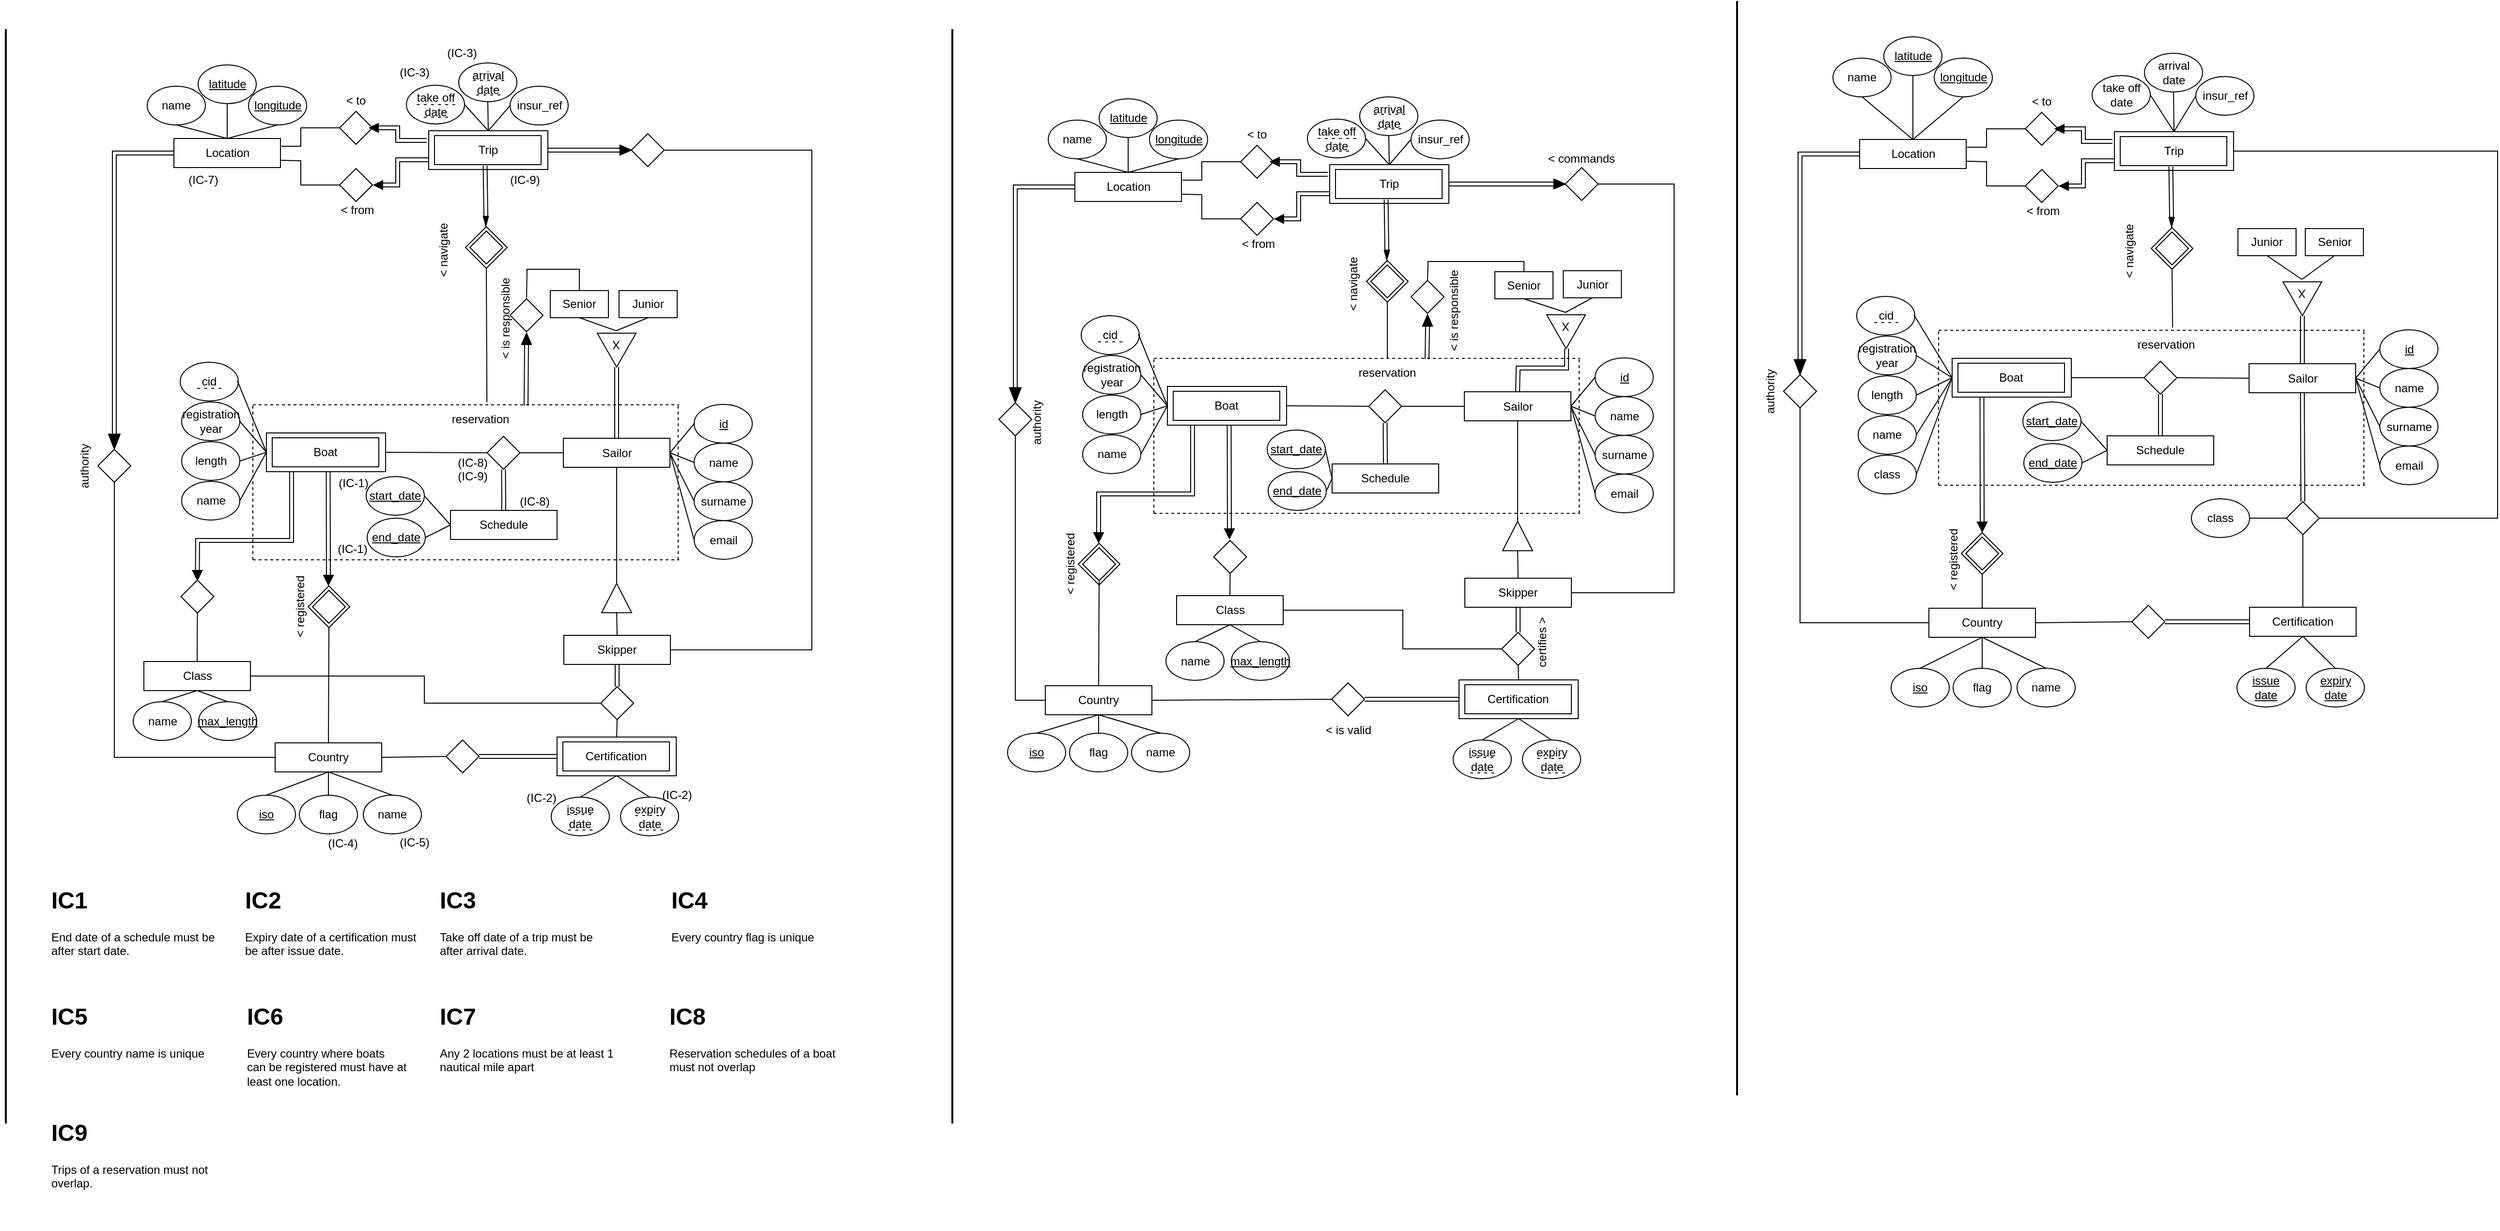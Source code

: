 <mxfile version="20.6.0" type="device"><diagram id="jS480ZVV4UhvYWdSHe65" name="Página-1"><mxGraphModel dx="59" dy="2717" grid="1" gridSize="10" guides="1" tooltips="1" connect="1" arrows="1" fold="1" page="1" pageScale="1" pageWidth="827" pageHeight="1169" math="0" shadow="0"><root><mxCell id="0"/><mxCell id="1" parent="0"/><mxCell id="KLgzzGxkdSyhp8pFbCWn-80" value="" style="group" parent="1" vertex="1" connectable="0"><mxGeometry x="2023" y="-820" width="515.5" height="160" as="geometry"/></mxCell><mxCell id="KLgzzGxkdSyhp8pFbCWn-81" value="" style="endArrow=none;dashed=1;html=1;rounded=0;" parent="KLgzzGxkdSyhp8pFbCWn-80" edge="1"><mxGeometry width="50" height="50" relative="1" as="geometry"><mxPoint y="160" as="sourcePoint"/><mxPoint as="targetPoint"/></mxGeometry></mxCell><mxCell id="KLgzzGxkdSyhp8pFbCWn-82" value="" style="endArrow=none;dashed=1;html=1;rounded=0;" parent="KLgzzGxkdSyhp8pFbCWn-80" edge="1"><mxGeometry width="50" height="50" relative="1" as="geometry"><mxPoint x="439" y="160" as="sourcePoint"/><mxPoint x="439" as="targetPoint"/></mxGeometry></mxCell><mxCell id="KLgzzGxkdSyhp8pFbCWn-83" value="" style="endArrow=none;dashed=1;html=1;rounded=0;" parent="KLgzzGxkdSyhp8pFbCWn-80" edge="1"><mxGeometry width="50" height="50" relative="1" as="geometry"><mxPoint as="sourcePoint"/><mxPoint x="440" as="targetPoint"/></mxGeometry></mxCell><mxCell id="KLgzzGxkdSyhp8pFbCWn-84" value="" style="endArrow=none;dashed=1;html=1;rounded=0;" parent="KLgzzGxkdSyhp8pFbCWn-80" edge="1"><mxGeometry width="50" height="50" relative="1" as="geometry"><mxPoint y="160" as="sourcePoint"/><mxPoint x="440" y="160" as="targetPoint"/></mxGeometry></mxCell><mxCell id="KLgzzGxkdSyhp8pFbCWn-85" value="reservation" style="text;html=1;strokeColor=none;fillColor=none;align=center;verticalAlign=middle;whiteSpace=wrap;rounded=0;" parent="KLgzzGxkdSyhp8pFbCWn-80" vertex="1"><mxGeometry x="196" width="90" height="30" as="geometry"/></mxCell><mxCell id="KLgzzGxkdSyhp8pFbCWn-64" value="&lt;u&gt;start_date&lt;/u&gt;" style="ellipse;whiteSpace=wrap;html=1;" parent="KLgzzGxkdSyhp8pFbCWn-80" vertex="1"><mxGeometry x="117" y="74" width="60" height="40" as="geometry"/></mxCell><mxCell id="KLgzzGxkdSyhp8pFbCWn-65" value="&lt;u&gt;end_date&lt;/u&gt;" style="ellipse;whiteSpace=wrap;html=1;" parent="KLgzzGxkdSyhp8pFbCWn-80" vertex="1"><mxGeometry x="118" y="117" width="60" height="40" as="geometry"/></mxCell><mxCell id="KLgzzGxkdSyhp8pFbCWn-10" value="Sailor" style="rounded=0;whiteSpace=wrap;html=1;" parent="KLgzzGxkdSyhp8pFbCWn-80" vertex="1"><mxGeometry x="320.5" y="34.5" width="110" height="30" as="geometry"/></mxCell><mxCell id="KLgzzGxkdSyhp8pFbCWn-16" value="name" style="ellipse;whiteSpace=wrap;html=1;" parent="KLgzzGxkdSyhp8pFbCWn-80" vertex="1"><mxGeometry x="455.5" y="39.5" width="60" height="40" as="geometry"/></mxCell><mxCell id="KLgzzGxkdSyhp8pFbCWn-17" value="surname" style="ellipse;whiteSpace=wrap;html=1;" parent="KLgzzGxkdSyhp8pFbCWn-80" vertex="1"><mxGeometry x="455.5" y="79.5" width="60" height="40" as="geometry"/></mxCell><mxCell id="KLgzzGxkdSyhp8pFbCWn-18" value="email" style="ellipse;whiteSpace=wrap;html=1;" parent="KLgzzGxkdSyhp8pFbCWn-80" vertex="1"><mxGeometry x="455.5" y="119.5" width="60" height="40" as="geometry"/></mxCell><mxCell id="KLgzzGxkdSyhp8pFbCWn-19" value="" style="endArrow=none;html=1;rounded=0;exitX=0;exitY=0.5;exitDx=0;exitDy=0;entryX=1;entryY=0.5;entryDx=0;entryDy=0;" parent="KLgzzGxkdSyhp8pFbCWn-80" source="KLgzzGxkdSyhp8pFbCWn-16" target="KLgzzGxkdSyhp8pFbCWn-10" edge="1"><mxGeometry width="50" height="50" relative="1" as="geometry"><mxPoint x="536" y="5" as="sourcePoint"/><mxPoint x="586" y="-45" as="targetPoint"/></mxGeometry></mxCell><mxCell id="KLgzzGxkdSyhp8pFbCWn-20" value="" style="endArrow=none;html=1;rounded=0;exitX=1;exitY=0.5;exitDx=0;exitDy=0;entryX=0;entryY=0.5;entryDx=0;entryDy=0;" parent="KLgzzGxkdSyhp8pFbCWn-80" source="KLgzzGxkdSyhp8pFbCWn-10" target="KLgzzGxkdSyhp8pFbCWn-18" edge="1"><mxGeometry width="50" height="50" relative="1" as="geometry"><mxPoint x="486" y="15" as="sourcePoint"/><mxPoint x="506" y="60" as="targetPoint"/></mxGeometry></mxCell><mxCell id="KLgzzGxkdSyhp8pFbCWn-21" value="" style="endArrow=none;html=1;rounded=0;exitX=1;exitY=0.5;exitDx=0;exitDy=0;entryX=0;entryY=0.5;entryDx=0;entryDy=0;" parent="KLgzzGxkdSyhp8pFbCWn-80" source="KLgzzGxkdSyhp8pFbCWn-10" target="KLgzzGxkdSyhp8pFbCWn-17" edge="1"><mxGeometry width="50" height="50" relative="1" as="geometry"><mxPoint x="496" y="25" as="sourcePoint"/><mxPoint x="516" y="70" as="targetPoint"/></mxGeometry></mxCell><mxCell id="KLgzzGxkdSyhp8pFbCWn-52" value="" style="shape=link;html=1;rounded=0;entryX=1;entryY=0.5;entryDx=0;entryDy=0;exitX=0.5;exitY=0;exitDx=0;exitDy=0;" parent="KLgzzGxkdSyhp8pFbCWn-80" source="KLgzzGxkdSyhp8pFbCWn-10" target="KLgzzGxkdSyhp8pFbCWn-117" edge="1"><mxGeometry width="100" relative="1" as="geometry"><mxPoint x="493.5" y="-197" as="sourcePoint"/><mxPoint x="398.5" y="-132.5" as="targetPoint"/><Array as="points"><mxPoint x="376" y="10"/><mxPoint x="426" y="10"/><mxPoint x="426" y="-10"/></Array></mxGeometry></mxCell><mxCell id="KLgzzGxkdSyhp8pFbCWn-57" value="&lt;u&gt;id&lt;/u&gt;" style="ellipse;whiteSpace=wrap;html=1;strokeColor=#000000;" parent="KLgzzGxkdSyhp8pFbCWn-80" vertex="1"><mxGeometry x="455.5" y="-0.5" width="60" height="40" as="geometry"/></mxCell><mxCell id="KLgzzGxkdSyhp8pFbCWn-58" value="" style="endArrow=none;html=1;rounded=0;exitX=0;exitY=0.5;exitDx=0;exitDy=0;entryX=1;entryY=0.5;entryDx=0;entryDy=0;" parent="KLgzzGxkdSyhp8pFbCWn-80" source="KLgzzGxkdSyhp8pFbCWn-57" target="KLgzzGxkdSyhp8pFbCWn-10" edge="1"><mxGeometry width="50" height="50" relative="1" as="geometry"><mxPoint x="700.0" y="20" as="sourcePoint"/><mxPoint x="666" y="60" as="targetPoint"/></mxGeometry></mxCell><mxCell id="KLgzzGxkdSyhp8pFbCWn-116" value="" style="group;rotation=-180;" parent="KLgzzGxkdSyhp8pFbCWn-80" vertex="1" connectable="0"><mxGeometry x="395" y="-47.5" width="60" height="37.5" as="geometry"/></mxCell><mxCell id="KLgzzGxkdSyhp8pFbCWn-117" value="" style="triangle;whiteSpace=wrap;html=1;strokeColor=#000000;rotation=-270;" parent="KLgzzGxkdSyhp8pFbCWn-116" vertex="1"><mxGeometry x="13" width="35" height="40" as="geometry"/></mxCell><mxCell id="KLgzzGxkdSyhp8pFbCWn-118" value="X" style="text;html=1;strokeColor=none;fillColor=none;align=center;verticalAlign=middle;whiteSpace=wrap;rounded=0;rotation=-180;" parent="KLgzzGxkdSyhp8pFbCWn-116" vertex="1"><mxGeometry width="60" height="30" as="geometry"/></mxCell><mxCell id="KLgzzGxkdSyhp8pFbCWn-59" value="" style="rhombus;whiteSpace=wrap;html=1;" parent="KLgzzGxkdSyhp8pFbCWn-80" vertex="1"><mxGeometry x="221.75" y="32.5" width="34" height="34" as="geometry"/></mxCell><mxCell id="KLgzzGxkdSyhp8pFbCWn-61" value="" style="endArrow=none;html=1;rounded=0;exitX=1;exitY=0.5;exitDx=0;exitDy=0;entryX=0;entryY=0.5;entryDx=0;entryDy=0;" parent="KLgzzGxkdSyhp8pFbCWn-80" source="KLgzzGxkdSyhp8pFbCWn-59" target="KLgzzGxkdSyhp8pFbCWn-10" edge="1"><mxGeometry width="50" height="50" relative="1" as="geometry"><mxPoint x="260" y="59.0" as="sourcePoint"/><mxPoint x="297" y="80" as="targetPoint"/></mxGeometry></mxCell><mxCell id="CWMuEeh69r5WavCoiiKz-47" value="&lt;h1&gt;IC1&lt;br&gt;&lt;/h1&gt;End date of a schedule must be after start date." style="text;html=1;strokeColor=none;fillColor=none;spacing=5;spacingTop=-20;whiteSpace=wrap;overflow=hidden;rounded=0;" parent="1" vertex="1"><mxGeometry x="880" y="-280" width="190" height="120" as="geometry"/></mxCell><mxCell id="CWMuEeh69r5WavCoiiKz-48" value="&lt;h1&gt;IC2&lt;/h1&gt;&lt;div&gt;Expiry date of a certification must be after issue date.&lt;/div&gt;" style="text;html=1;strokeColor=none;fillColor=none;spacing=5;spacingTop=-20;whiteSpace=wrap;overflow=hidden;rounded=0;" parent="1" vertex="1"><mxGeometry x="1079.5" y="-280" width="190" height="120" as="geometry"/></mxCell><mxCell id="CWMuEeh69r5WavCoiiKz-49" value="&lt;h1&gt;IC3&lt;/h1&gt;&lt;div&gt;Take off date of a trip must be after arrival date.&lt;/div&gt;" style="text;html=1;strokeColor=none;fillColor=none;spacing=5;spacingTop=-20;whiteSpace=wrap;overflow=hidden;rounded=0;" parent="1" vertex="1"><mxGeometry x="1281" y="-280" width="190" height="120" as="geometry"/></mxCell><mxCell id="CWMuEeh69r5WavCoiiKz-58" value="&lt;h1&gt;IC4&lt;/h1&gt;&lt;div&gt;Every country flag is unique&lt;/div&gt;" style="text;html=1;strokeColor=none;fillColor=none;spacing=5;spacingTop=-20;whiteSpace=wrap;overflow=hidden;rounded=0;" parent="1" vertex="1"><mxGeometry x="1520" y="-280" width="190" height="120" as="geometry"/></mxCell><mxCell id="CWMuEeh69r5WavCoiiKz-59" value="&lt;h1&gt;IC5&lt;/h1&gt;&lt;div&gt;Every country name is unique&lt;/div&gt;" style="text;html=1;strokeColor=none;fillColor=none;spacing=5;spacingTop=-20;whiteSpace=wrap;overflow=hidden;rounded=0;" parent="1" vertex="1"><mxGeometry x="880" y="-160" width="190" height="120" as="geometry"/></mxCell><mxCell id="wN6sQ7lzGIiINgg6Z2ba-30" value="&lt;h1&gt;IC6&lt;/h1&gt;&lt;div&gt;Every country where boats&lt;br/&gt;can be registered must have at least one location.&lt;br&gt;&lt;/div&gt;" style="text;html=1;strokeColor=none;fillColor=none;spacing=5;spacingTop=-20;whiteSpace=wrap;overflow=hidden;rounded=0;" parent="1" vertex="1"><mxGeometry x="1081.5" y="-160" width="190" height="120" as="geometry"/></mxCell><mxCell id="wN6sQ7lzGIiINgg6Z2ba-110" value="" style="line;strokeWidth=2;direction=south;html=1;" parent="1" vertex="1"><mxGeometry x="833" y="-1160" width="10" height="1130" as="geometry"/></mxCell><mxCell id="KLgzzGxkdSyhp8pFbCWn-6" value="name" style="ellipse;whiteSpace=wrap;html=1;" parent="1" vertex="1"><mxGeometry x="1949.5" y="-741" width="60" height="40" as="geometry"/></mxCell><mxCell id="KLgzzGxkdSyhp8pFbCWn-7" value="length" style="ellipse;whiteSpace=wrap;html=1;" parent="1" vertex="1"><mxGeometry x="1949.5" y="-782" width="60" height="40" as="geometry"/></mxCell><mxCell id="KLgzzGxkdSyhp8pFbCWn-8" value="cid" style="ellipse;whiteSpace=wrap;html=1;strokeColor=#000000;" parent="1" vertex="1"><mxGeometry x="1948" y="-864" width="60" height="40" as="geometry"/></mxCell><mxCell id="KLgzzGxkdSyhp8pFbCWn-9" value="registration&lt;br&gt;year" style="ellipse;whiteSpace=wrap;html=1;" parent="1" vertex="1"><mxGeometry x="1949.5" y="-823" width="60" height="40" as="geometry"/></mxCell><mxCell id="KLgzzGxkdSyhp8pFbCWn-22" value="" style="endArrow=none;html=1;rounded=0;exitX=1;exitY=0.5;exitDx=0;exitDy=0;entryX=0;entryY=0.5;entryDx=0;entryDy=0;" parent="1" source="KLgzzGxkdSyhp8pFbCWn-6" target="KLgzzGxkdSyhp8pFbCWn-72" edge="1"><mxGeometry width="50" height="50" relative="1" as="geometry"><mxPoint x="2033" y="-646" as="sourcePoint"/><mxPoint x="1960" y="-830" as="targetPoint"/></mxGeometry></mxCell><mxCell id="KLgzzGxkdSyhp8pFbCWn-23" value="" style="endArrow=none;html=1;rounded=0;entryX=1;entryY=0.5;entryDx=0;entryDy=0;exitX=0;exitY=0.5;exitDx=0;exitDy=0;" parent="1" source="KLgzzGxkdSyhp8pFbCWn-72" target="KLgzzGxkdSyhp8pFbCWn-9" edge="1"><mxGeometry width="50" height="50" relative="1" as="geometry"><mxPoint x="2183" y="-800" as="sourcePoint"/><mxPoint x="2108" y="-776" as="targetPoint"/></mxGeometry></mxCell><mxCell id="KLgzzGxkdSyhp8pFbCWn-24" value="" style="endArrow=none;html=1;rounded=0;entryX=1;entryY=0;entryDx=0;entryDy=0;exitX=0;exitY=0.5;exitDx=0;exitDy=0;" parent="1" source="KLgzzGxkdSyhp8pFbCWn-72" target="KLgzzGxkdSyhp8pFbCWn-136" edge="1"><mxGeometry width="50" height="50" relative="1" as="geometry"><mxPoint x="2313" y="-850" as="sourcePoint"/><mxPoint x="2118" y="-766" as="targetPoint"/></mxGeometry></mxCell><mxCell id="KLgzzGxkdSyhp8pFbCWn-25" value="" style="endArrow=none;html=1;rounded=0;exitX=1;exitY=0.5;exitDx=0;exitDy=0;entryX=0;entryY=0.5;entryDx=0;entryDy=0;" parent="1" source="KLgzzGxkdSyhp8pFbCWn-7" target="KLgzzGxkdSyhp8pFbCWn-72" edge="1"><mxGeometry width="50" height="50" relative="1" as="geometry"><mxPoint x="2033" y="-786" as="sourcePoint"/><mxPoint x="2263" y="-850" as="targetPoint"/></mxGeometry></mxCell><mxCell id="KLgzzGxkdSyhp8pFbCWn-26" value="take off&lt;br&gt;date" style="ellipse;whiteSpace=wrap;html=1;" parent="1" vertex="1"><mxGeometry x="2181.5" y="-1067" width="60" height="40" as="geometry"/></mxCell><mxCell id="KLgzzGxkdSyhp8pFbCWn-27" value="arrival&lt;br&gt;date" style="ellipse;whiteSpace=wrap;html=1;" parent="1" vertex="1"><mxGeometry x="2235.5" y="-1090" width="60" height="40" as="geometry"/></mxCell><mxCell id="KLgzzGxkdSyhp8pFbCWn-28" value="insur_ref" style="ellipse;whiteSpace=wrap;html=1;" parent="1" vertex="1"><mxGeometry x="2288.5" y="-1066" width="60" height="40" as="geometry"/></mxCell><mxCell id="KLgzzGxkdSyhp8pFbCWn-29" value="Location" style="rounded=0;whiteSpace=wrap;html=1;" parent="1" vertex="1"><mxGeometry x="1941.5" y="-1012" width="110" height="30" as="geometry"/></mxCell><mxCell id="KLgzzGxkdSyhp8pFbCWn-30" value="name" style="ellipse;whiteSpace=wrap;html=1;" parent="1" vertex="1"><mxGeometry x="1914" y="-1066" width="60" height="40" as="geometry"/></mxCell><mxCell id="KLgzzGxkdSyhp8pFbCWn-31" value="&lt;u&gt;latitude&lt;/u&gt;" style="ellipse;whiteSpace=wrap;html=1;" parent="1" vertex="1"><mxGeometry x="1966.5" y="-1088" width="60" height="40" as="geometry"/></mxCell><mxCell id="KLgzzGxkdSyhp8pFbCWn-32" value="&lt;u&gt;longitude&lt;/u&gt;" style="ellipse;whiteSpace=wrap;html=1;" parent="1" vertex="1"><mxGeometry x="2018.5" y="-1066" width="60" height="40" as="geometry"/></mxCell><mxCell id="KLgzzGxkdSyhp8pFbCWn-33" value="" style="endArrow=none;html=1;rounded=0;entryX=0.5;entryY=1;entryDx=0;entryDy=0;exitX=0.5;exitY=0;exitDx=0;exitDy=0;" parent="1" source="KLgzzGxkdSyhp8pFbCWn-29" target="KLgzzGxkdSyhp8pFbCWn-30" edge="1"><mxGeometry width="50" height="50" relative="1" as="geometry"><mxPoint x="2512.5" y="-1244" as="sourcePoint"/><mxPoint x="2562.5" y="-1294" as="targetPoint"/></mxGeometry></mxCell><mxCell id="KLgzzGxkdSyhp8pFbCWn-34" value="" style="endArrow=none;html=1;rounded=0;entryX=0.5;entryY=1;entryDx=0;entryDy=0;exitX=0.5;exitY=0;exitDx=0;exitDy=0;" parent="1" source="KLgzzGxkdSyhp8pFbCWn-29" target="KLgzzGxkdSyhp8pFbCWn-32" edge="1"><mxGeometry width="50" height="50" relative="1" as="geometry"><mxPoint x="2612.5" y="-1191" as="sourcePoint"/><mxPoint x="2642.5" y="-1234" as="targetPoint"/></mxGeometry></mxCell><mxCell id="KLgzzGxkdSyhp8pFbCWn-35" value="" style="endArrow=none;html=1;rounded=0;entryX=0.5;entryY=1;entryDx=0;entryDy=0;exitX=0.5;exitY=0;exitDx=0;exitDy=0;" parent="1" source="KLgzzGxkdSyhp8pFbCWn-29" target="KLgzzGxkdSyhp8pFbCWn-31" edge="1"><mxGeometry width="50" height="50" relative="1" as="geometry"><mxPoint x="2612.5" y="-1191" as="sourcePoint"/><mxPoint x="2642.5" y="-1146" as="targetPoint"/></mxGeometry></mxCell><mxCell id="KLgzzGxkdSyhp8pFbCWn-36" value="Country" style="rounded=0;whiteSpace=wrap;html=1;" parent="1" vertex="1"><mxGeometry x="1911" y="-482" width="110" height="30" as="geometry"/></mxCell><mxCell id="KLgzzGxkdSyhp8pFbCWn-37" value="name" style="ellipse;whiteSpace=wrap;html=1;" parent="1" vertex="1"><mxGeometry x="2000" y="-433" width="60" height="40" as="geometry"/></mxCell><mxCell id="KLgzzGxkdSyhp8pFbCWn-38" value="flag" style="ellipse;whiteSpace=wrap;html=1;" parent="1" vertex="1"><mxGeometry x="1936" y="-433" width="60" height="40" as="geometry"/></mxCell><mxCell id="KLgzzGxkdSyhp8pFbCWn-39" value="&lt;u&gt;iso&lt;/u&gt;" style="ellipse;whiteSpace=wrap;html=1;" parent="1" vertex="1"><mxGeometry x="1872" y="-433" width="60" height="40" as="geometry"/></mxCell><mxCell id="KLgzzGxkdSyhp8pFbCWn-40" value="" style="endArrow=none;html=1;rounded=0;entryX=0.5;entryY=0;entryDx=0;entryDy=0;exitX=0.5;exitY=1;exitDx=0;exitDy=0;" parent="1" source="KLgzzGxkdSyhp8pFbCWn-36" target="KLgzzGxkdSyhp8pFbCWn-37" edge="1"><mxGeometry width="50" height="50" relative="1" as="geometry"><mxPoint x="2066" y="-511" as="sourcePoint"/><mxPoint x="2116" y="-561" as="targetPoint"/></mxGeometry></mxCell><mxCell id="KLgzzGxkdSyhp8pFbCWn-41" value="" style="endArrow=none;html=1;rounded=0;entryX=0.5;entryY=0;entryDx=0;entryDy=0;exitX=0.5;exitY=1;exitDx=0;exitDy=0;" parent="1" source="KLgzzGxkdSyhp8pFbCWn-36" target="KLgzzGxkdSyhp8pFbCWn-39" edge="1"><mxGeometry width="50" height="50" relative="1" as="geometry"><mxPoint x="2166" y="-458" as="sourcePoint"/><mxPoint x="2196" y="-501" as="targetPoint"/></mxGeometry></mxCell><mxCell id="KLgzzGxkdSyhp8pFbCWn-42" value="" style="endArrow=none;html=1;rounded=0;entryX=0.5;entryY=0;entryDx=0;entryDy=0;exitX=0.5;exitY=1;exitDx=0;exitDy=0;" parent="1" source="KLgzzGxkdSyhp8pFbCWn-36" target="KLgzzGxkdSyhp8pFbCWn-38" edge="1"><mxGeometry width="50" height="50" relative="1" as="geometry"><mxPoint x="2166" y="-458" as="sourcePoint"/><mxPoint x="2196" y="-413" as="targetPoint"/></mxGeometry></mxCell><mxCell id="KLgzzGxkdSyhp8pFbCWn-43" value="" style="endArrow=none;html=1;rounded=0;exitX=1;exitY=0.5;exitDx=0;exitDy=0;entryX=0.5;entryY=0;entryDx=0;entryDy=0;" parent="1" source="KLgzzGxkdSyhp8pFbCWn-26" target="KLgzzGxkdSyhp8pFbCWn-91" edge="1"><mxGeometry width="50" height="50" relative="1" as="geometry"><mxPoint x="2302.474" y="-1190.7" as="sourcePoint"/><mxPoint x="2265.5" y="-997" as="targetPoint"/></mxGeometry></mxCell><mxCell id="KLgzzGxkdSyhp8pFbCWn-44" value="" style="endArrow=none;html=1;rounded=0;entryX=0;entryY=0.5;entryDx=0;entryDy=0;exitX=0.5;exitY=0;exitDx=0;exitDy=0;" parent="1" source="KLgzzGxkdSyhp8pFbCWn-91" target="KLgzzGxkdSyhp8pFbCWn-28" edge="1"><mxGeometry width="50" height="50" relative="1" as="geometry"><mxPoint x="2265.5" y="-997" as="sourcePoint"/><mxPoint x="2380.526" y="-1190.7" as="targetPoint"/></mxGeometry></mxCell><mxCell id="KLgzzGxkdSyhp8pFbCWn-45" value="" style="endArrow=none;html=1;rounded=0;exitX=0.5;exitY=0;exitDx=0;exitDy=0;entryX=0.5;entryY=1;entryDx=0;entryDy=0;" parent="1" source="KLgzzGxkdSyhp8pFbCWn-91" target="KLgzzGxkdSyhp8pFbCWn-27" edge="1"><mxGeometry width="50" height="50" relative="1" as="geometry"><mxPoint x="2265.5" y="-997" as="sourcePoint"/><mxPoint x="2412.5" y="-1132" as="targetPoint"/></mxGeometry></mxCell><mxCell id="KLgzzGxkdSyhp8pFbCWn-47" value="issue&lt;br&gt;date" style="ellipse;whiteSpace=wrap;html=1;" parent="1" vertex="1"><mxGeometry x="2332" y="-426" width="60" height="40" as="geometry"/></mxCell><mxCell id="KLgzzGxkdSyhp8pFbCWn-48" value="expiry&lt;br&gt;date" style="ellipse;whiteSpace=wrap;html=1;" parent="1" vertex="1"><mxGeometry x="2403.5" y="-426" width="60" height="40" as="geometry"/></mxCell><mxCell id="KLgzzGxkdSyhp8pFbCWn-49" value="" style="endArrow=none;html=1;rounded=0;entryX=0.5;entryY=0;entryDx=0;entryDy=0;exitX=0.5;exitY=1;exitDx=0;exitDy=0;" parent="1" source="TegERuA45F_kPw0O_XRJ-11" target="KLgzzGxkdSyhp8pFbCWn-47" edge="1"><mxGeometry width="50" height="50" relative="1" as="geometry"><mxPoint x="2331" y="-411" as="sourcePoint"/><mxPoint x="2555" y="-174" as="targetPoint"/></mxGeometry></mxCell><mxCell id="KLgzzGxkdSyhp8pFbCWn-50" value="" style="endArrow=none;html=1;rounded=0;entryX=0.5;entryY=0;entryDx=0;entryDy=0;exitX=0.5;exitY=1;exitDx=0;exitDy=0;" parent="1" source="TegERuA45F_kPw0O_XRJ-11" target="KLgzzGxkdSyhp8pFbCWn-48" edge="1"><mxGeometry width="50" height="50" relative="1" as="geometry"><mxPoint x="2441" y="-421" as="sourcePoint"/><mxPoint x="2615" y="-403" as="targetPoint"/></mxGeometry></mxCell><mxCell id="KLgzzGxkdSyhp8pFbCWn-51" value="" style="line;strokeWidth=2;direction=south;html=1;" parent="1" vertex="1"><mxGeometry x="1810" y="-1160" width="10" height="1130" as="geometry"/></mxCell><mxCell id="KLgzzGxkdSyhp8pFbCWn-60" value="" style="endArrow=none;html=1;rounded=0;exitX=0;exitY=0.5;exitDx=0;exitDy=0;entryX=1;entryY=0.5;entryDx=0;entryDy=0;" parent="1" source="KLgzzGxkdSyhp8pFbCWn-59" target="KLgzzGxkdSyhp8pFbCWn-72" edge="1"><mxGeometry width="50" height="50" relative="1" as="geometry"><mxPoint x="2564.5" y="-756" as="sourcePoint"/><mxPoint x="2183" y="-750" as="targetPoint"/></mxGeometry></mxCell><mxCell id="KLgzzGxkdSyhp8pFbCWn-62" value="Schedule" style="rounded=0;whiteSpace=wrap;html=1;" parent="1" vertex="1"><mxGeometry x="2207" y="-711" width="110" height="30" as="geometry"/></mxCell><mxCell id="KLgzzGxkdSyhp8pFbCWn-63" value="" style="shape=link;html=1;rounded=0;entryX=0.5;entryY=0;entryDx=0;entryDy=0;exitX=0.5;exitY=1;exitDx=0;exitDy=0;" parent="1" source="KLgzzGxkdSyhp8pFbCWn-59" target="KLgzzGxkdSyhp8pFbCWn-62" edge="1"><mxGeometry width="100" relative="1" as="geometry"><mxPoint x="2615" y="-761" as="sourcePoint"/><mxPoint x="2561.5" y="-756" as="targetPoint"/></mxGeometry></mxCell><mxCell id="KLgzzGxkdSyhp8pFbCWn-66" value="" style="endArrow=none;html=1;rounded=0;exitX=1;exitY=0.5;exitDx=0;exitDy=0;entryX=0;entryY=0.5;entryDx=0;entryDy=0;" parent="1" source="KLgzzGxkdSyhp8pFbCWn-64" target="KLgzzGxkdSyhp8pFbCWn-62" edge="1"><mxGeometry width="50" height="50" relative="1" as="geometry"><mxPoint x="2275" y="-778.0" as="sourcePoint"/><mxPoint x="2193" y="-778" as="targetPoint"/></mxGeometry></mxCell><mxCell id="KLgzzGxkdSyhp8pFbCWn-67" value="" style="endArrow=none;html=1;rounded=0;entryX=0;entryY=0.5;entryDx=0;entryDy=0;exitX=1;exitY=0.5;exitDx=0;exitDy=0;" parent="1" source="KLgzzGxkdSyhp8pFbCWn-65" target="KLgzzGxkdSyhp8pFbCWn-62" edge="1"><mxGeometry width="50" height="50" relative="1" as="geometry"><mxPoint x="2230" y="-630" as="sourcePoint"/><mxPoint x="2203" y="-768" as="targetPoint"/></mxGeometry></mxCell><mxCell id="KLgzzGxkdSyhp8pFbCWn-68" value="" style="group" parent="1" vertex="1" connectable="0"><mxGeometry x="1945" y="-629" width="43" height="43" as="geometry"/></mxCell><mxCell id="KLgzzGxkdSyhp8pFbCWn-69" value="" style="rhombus;whiteSpace=wrap;html=1;" parent="KLgzzGxkdSyhp8pFbCWn-68" vertex="1"><mxGeometry width="43" height="43" as="geometry"/></mxCell><mxCell id="KLgzzGxkdSyhp8pFbCWn-70" value="" style="rhombus;whiteSpace=wrap;html=1;" parent="KLgzzGxkdSyhp8pFbCWn-68" vertex="1"><mxGeometry x="4.5" y="4.5" width="34" height="34" as="geometry"/></mxCell><mxCell id="KLgzzGxkdSyhp8pFbCWn-71" value="" style="group" parent="1" vertex="1" connectable="0"><mxGeometry x="2037" y="-791" width="123" height="40" as="geometry"/></mxCell><mxCell id="KLgzzGxkdSyhp8pFbCWn-72" value="" style="rounded=0;whiteSpace=wrap;html=1;" parent="KLgzzGxkdSyhp8pFbCWn-71" vertex="1"><mxGeometry width="123" height="40" as="geometry"/></mxCell><mxCell id="KLgzzGxkdSyhp8pFbCWn-73" value="Boat" style="rounded=0;whiteSpace=wrap;html=1;" parent="KLgzzGxkdSyhp8pFbCWn-71" vertex="1"><mxGeometry x="6" y="5" width="110" height="30" as="geometry"/></mxCell><mxCell id="KLgzzGxkdSyhp8pFbCWn-77" value="" style="group" parent="1" vertex="1" connectable="0"><mxGeometry x="2096.5" y="-751" width="10" height="112" as="geometry"/></mxCell><mxCell id="KLgzzGxkdSyhp8pFbCWn-78" value="" style="shape=link;html=1;rounded=0;entryX=0.25;entryY=1;entryDx=0;entryDy=0;exitX=0;exitY=0.5;exitDx=0;exitDy=0;" parent="KLgzzGxkdSyhp8pFbCWn-77" source="KLgzzGxkdSyhp8pFbCWn-79" edge="1"><mxGeometry width="100" relative="1" as="geometry"><mxPoint x="59.5" y="111" as="sourcePoint"/><mxPoint x="4.25" as="targetPoint"/></mxGeometry></mxCell><mxCell id="KLgzzGxkdSyhp8pFbCWn-79" value="" style="triangle;whiteSpace=wrap;html=1;strokeColor=#000000;rotation=90;fillColor=#000000;" parent="KLgzzGxkdSyhp8pFbCWn-77" vertex="1"><mxGeometry x="-0.5" y="107" width="10" height="10" as="geometry"/></mxCell><mxCell id="KLgzzGxkdSyhp8pFbCWn-86" value="" style="endArrow=none;html=1;rounded=0;entryX=0.5;entryY=0;entryDx=0;entryDy=0;exitX=0.5;exitY=1;exitDx=0;exitDy=0;" parent="1" source="KLgzzGxkdSyhp8pFbCWn-70" target="KLgzzGxkdSyhp8pFbCWn-36" edge="1"><mxGeometry width="50" height="50" relative="1" as="geometry"><mxPoint x="2180" y="-580" as="sourcePoint"/><mxPoint x="2390.5" y="-683" as="targetPoint"/></mxGeometry></mxCell><mxCell id="KLgzzGxkdSyhp8pFbCWn-87" value="" style="group" parent="1" vertex="1" connectable="0"><mxGeometry x="2242.5" y="-921" width="43" height="43" as="geometry"/></mxCell><mxCell id="KLgzzGxkdSyhp8pFbCWn-88" value="" style="rhombus;whiteSpace=wrap;html=1;" parent="KLgzzGxkdSyhp8pFbCWn-87" vertex="1"><mxGeometry width="43" height="43" as="geometry"/></mxCell><mxCell id="KLgzzGxkdSyhp8pFbCWn-89" value="" style="rhombus;whiteSpace=wrap;html=1;" parent="KLgzzGxkdSyhp8pFbCWn-87" vertex="1"><mxGeometry x="4.5" y="4.5" width="34" height="34" as="geometry"/></mxCell><mxCell id="KLgzzGxkdSyhp8pFbCWn-90" value="" style="group" parent="1" vertex="1" connectable="0"><mxGeometry x="2204.5" y="-1020" width="123" height="40" as="geometry"/></mxCell><mxCell id="KLgzzGxkdSyhp8pFbCWn-91" value="" style="rounded=0;whiteSpace=wrap;html=1;" parent="KLgzzGxkdSyhp8pFbCWn-90" vertex="1"><mxGeometry width="123" height="40" as="geometry"/></mxCell><mxCell id="KLgzzGxkdSyhp8pFbCWn-92" value="Trip" style="rounded=0;whiteSpace=wrap;html=1;" parent="KLgzzGxkdSyhp8pFbCWn-90" vertex="1"><mxGeometry x="6" y="5" width="110" height="30" as="geometry"/></mxCell><mxCell id="KLgzzGxkdSyhp8pFbCWn-93" value="" style="group" parent="1" vertex="1" connectable="0"><mxGeometry x="2258.5" y="-984" width="10" height="60" as="geometry"/></mxCell><mxCell id="KLgzzGxkdSyhp8pFbCWn-94" value="" style="shape=link;html=1;rounded=0;entryX=0.25;entryY=1;entryDx=0;entryDy=0;exitX=0;exitY=0.5;exitDx=0;exitDy=0;" parent="KLgzzGxkdSyhp8pFbCWn-93" source="KLgzzGxkdSyhp8pFbCWn-95" edge="1"><mxGeometry width="100" relative="1" as="geometry"><mxPoint x="59.5" y="59.464" as="sourcePoint"/><mxPoint x="4.25" as="targetPoint"/></mxGeometry></mxCell><mxCell id="KLgzzGxkdSyhp8pFbCWn-95" value="" style="triangle;whiteSpace=wrap;html=1;strokeColor=#000000;rotation=90;fillColor=#000000;" parent="KLgzzGxkdSyhp8pFbCWn-93" vertex="1"><mxGeometry y="54.643" width="10" height="5.357" as="geometry"/></mxCell><mxCell id="KLgzzGxkdSyhp8pFbCWn-96" value="" style="endArrow=none;html=1;rounded=0;exitX=0.5;exitY=0;exitDx=0;exitDy=0;entryX=0.5;entryY=1;entryDx=0;entryDy=0;" parent="1" source="KLgzzGxkdSyhp8pFbCWn-85" edge="1"><mxGeometry width="50" height="50" relative="1" as="geometry"><mxPoint x="2262.59" y="-819.4" as="sourcePoint"/><mxPoint x="2264" y="-878" as="targetPoint"/></mxGeometry></mxCell><mxCell id="KLgzzGxkdSyhp8pFbCWn-97" value="" style="rhombus;whiteSpace=wrap;html=1;" parent="1" vertex="1"><mxGeometry x="2112.5" y="-1040" width="34" height="34" as="geometry"/></mxCell><mxCell id="KLgzzGxkdSyhp8pFbCWn-98" value="" style="rhombus;whiteSpace=wrap;html=1;" parent="1" vertex="1"><mxGeometry x="2112.5" y="-981" width="34" height="34" as="geometry"/></mxCell><mxCell id="KLgzzGxkdSyhp8pFbCWn-99" value="" style="endArrow=none;html=1;rounded=0;entryX=0;entryY=0.5;entryDx=0;entryDy=0;" parent="1" target="KLgzzGxkdSyhp8pFbCWn-97" edge="1"><mxGeometry width="50" height="50" relative="1" as="geometry"><mxPoint x="2052.5" y="-1004" as="sourcePoint"/><mxPoint x="2058.5" y="-1046" as="targetPoint"/><Array as="points"><mxPoint x="2072.5" y="-1004"/><mxPoint x="2072.5" y="-1023"/></Array></mxGeometry></mxCell><mxCell id="KLgzzGxkdSyhp8pFbCWn-100" value="" style="endArrow=none;html=1;rounded=0;entryX=0;entryY=0.5;entryDx=0;entryDy=0;exitX=1;exitY=0.75;exitDx=0;exitDy=0;" parent="1" source="KLgzzGxkdSyhp8pFbCWn-29" target="KLgzzGxkdSyhp8pFbCWn-98" edge="1"><mxGeometry width="50" height="50" relative="1" as="geometry"><mxPoint x="2062.5" y="-994" as="sourcePoint"/><mxPoint x="2122.5" y="-1013" as="targetPoint"/><Array as="points"><mxPoint x="2072.5" y="-989"/><mxPoint x="2072.5" y="-964"/></Array></mxGeometry></mxCell><mxCell id="KLgzzGxkdSyhp8pFbCWn-101" value="" style="shape=link;html=1;rounded=0;exitX=0;exitY=0.5;exitDx=0;exitDy=0;startArrow=none;" parent="1" source="KLgzzGxkdSyhp8pFbCWn-103" edge="1"><mxGeometry width="100" relative="1" as="geometry"><mxPoint x="2072.5" y="-934" as="sourcePoint"/><mxPoint x="2202.5" y="-1010" as="targetPoint"/><Array as="points"><mxPoint x="2172.5" y="-1023"/><mxPoint x="2172.5" y="-1010"/></Array></mxGeometry></mxCell><mxCell id="KLgzzGxkdSyhp8pFbCWn-102" value="" style="shape=link;html=1;rounded=0;entryX=0;entryY=0.75;entryDx=0;entryDy=0;startArrow=none;" parent="1" target="KLgzzGxkdSyhp8pFbCWn-91" edge="1"><mxGeometry width="100" relative="1" as="geometry"><mxPoint x="2152.5" y="-964" as="sourcePoint"/><mxPoint x="2212.5" y="-1000" as="targetPoint"/><Array as="points"><mxPoint x="2172.5" y="-964"/><mxPoint x="2172.5" y="-990"/></Array></mxGeometry></mxCell><mxCell id="KLgzzGxkdSyhp8pFbCWn-103" value="" style="triangle;whiteSpace=wrap;html=1;fillColor=#000000;rotation=-180;" parent="1" vertex="1"><mxGeometry x="2143.5" y="-1027.5" width="9" height="9" as="geometry"/></mxCell><mxCell id="KLgzzGxkdSyhp8pFbCWn-104" value="" style="shape=link;html=1;rounded=0;exitX=1;exitY=0.5;exitDx=0;exitDy=0;endArrow=none;" parent="1" source="KLgzzGxkdSyhp8pFbCWn-97" target="KLgzzGxkdSyhp8pFbCWn-103" edge="1"><mxGeometry width="100" relative="1" as="geometry"><mxPoint x="2146.5" y="-1023" as="sourcePoint"/><mxPoint x="2202.5" y="-1010" as="targetPoint"/><Array as="points"/></mxGeometry></mxCell><mxCell id="KLgzzGxkdSyhp8pFbCWn-105" value="" style="triangle;whiteSpace=wrap;html=1;fillColor=#000000;rotation=-180;" parent="1" vertex="1"><mxGeometry x="2148" y="-968.5" width="9" height="9" as="geometry"/></mxCell><mxCell id="KLgzzGxkdSyhp8pFbCWn-106" value="&amp;lt; to" style="text;html=1;strokeColor=none;fillColor=none;align=center;verticalAlign=middle;whiteSpace=wrap;rounded=0;" parent="1" vertex="1"><mxGeometry x="2111.5" y="-1060" width="35" height="18" as="geometry"/></mxCell><mxCell id="KLgzzGxkdSyhp8pFbCWn-107" value="&amp;lt; from" style="text;html=1;strokeColor=none;fillColor=none;align=center;verticalAlign=middle;whiteSpace=wrap;rounded=0;" parent="1" vertex="1"><mxGeometry x="2108.5" y="-947" width="44" height="18" as="geometry"/></mxCell><mxCell id="KLgzzGxkdSyhp8pFbCWn-108" value="&amp;lt; registered" style="text;html=1;strokeColor=none;fillColor=none;align=center;verticalAlign=middle;whiteSpace=wrap;rounded=0;rotation=-90;" parent="1" vertex="1"><mxGeometry x="1896.5" y="-622.5" width="80" height="30" as="geometry"/></mxCell><mxCell id="KLgzzGxkdSyhp8pFbCWn-109" value="" style="shape=link;html=1;rounded=0;exitX=0;exitY=0.5;exitDx=0;exitDy=0;" parent="1" source="KLgzzGxkdSyhp8pFbCWn-29" target="KLgzzGxkdSyhp8pFbCWn-110" edge="1"><mxGeometry width="100" relative="1" as="geometry"><mxPoint x="1913" y="-760" as="sourcePoint"/><mxPoint x="1880" y="-890" as="targetPoint"/><Array as="points"><mxPoint x="1880" y="-997"/></Array></mxGeometry></mxCell><mxCell id="KLgzzGxkdSyhp8pFbCWn-110" value="" style="triangle;whiteSpace=wrap;html=1;fillColor=#000000;rotation=90;" parent="1" vertex="1"><mxGeometry x="1872.25" y="-788" width="15.5" height="12" as="geometry"/></mxCell><mxCell id="KLgzzGxkdSyhp8pFbCWn-111" value="" style="endArrow=none;html=1;rounded=0;entryX=0;entryY=0.5;entryDx=0;entryDy=0;exitX=0.5;exitY=1;exitDx=0;exitDy=0;" parent="1" source="KLgzzGxkdSyhp8pFbCWn-135" target="KLgzzGxkdSyhp8pFbCWn-36" edge="1"><mxGeometry width="50" height="50" relative="1" as="geometry"><mxPoint x="1880.5" y="-731.0" as="sourcePoint"/><mxPoint x="2078.5" y="-511" as="targetPoint"/><Array as="points"><mxPoint x="1880" y="-467"/></Array></mxGeometry></mxCell><mxCell id="KLgzzGxkdSyhp8pFbCWn-112" value="authority" style="text;html=1;strokeColor=none;fillColor=none;align=center;verticalAlign=middle;whiteSpace=wrap;rounded=0;rotation=-90;" parent="1" vertex="1"><mxGeometry x="1863" y="-769" width="79.25" height="30" as="geometry"/></mxCell><mxCell id="KLgzzGxkdSyhp8pFbCWn-135" value="" style="rhombus;whiteSpace=wrap;html=1;" parent="1" vertex="1"><mxGeometry x="1863" y="-774" width="34" height="34" as="geometry"/></mxCell><mxCell id="KLgzzGxkdSyhp8pFbCWn-136" value="- - - -" style="text;html=1;strokeColor=none;fillColor=none;align=center;verticalAlign=middle;whiteSpace=wrap;rounded=0;" parent="1" vertex="1"><mxGeometry x="1949" y="-845" width="58" height="14" as="geometry"/></mxCell><mxCell id="KLgzzGxkdSyhp8pFbCWn-139" value="&amp;lt; navigate" style="text;html=1;strokeColor=none;fillColor=none;align=center;verticalAlign=middle;whiteSpace=wrap;rounded=0;rotation=-90;" parent="1" vertex="1"><mxGeometry x="2198.5" y="-911.5" width="60" height="30" as="geometry"/></mxCell><mxCell id="KLgzzGxkdSyhp8pFbCWn-153" value="&amp;lt; is responsible" style="text;html=1;strokeColor=none;fillColor=none;align=center;verticalAlign=middle;whiteSpace=wrap;rounded=0;rotation=-90;" parent="1" vertex="1"><mxGeometry x="2285.5" y="-884" width="95" height="30" as="geometry"/></mxCell><mxCell id="KLgzzGxkdSyhp8pFbCWn-155" value="" style="rhombus;whiteSpace=wrap;html=1;" parent="1" vertex="1"><mxGeometry x="2206.5" y="-485" width="34" height="34" as="geometry"/></mxCell><mxCell id="KLgzzGxkdSyhp8pFbCWn-156" value="" style="endArrow=none;html=1;rounded=0;exitX=0;exitY=0.5;exitDx=0;exitDy=0;entryX=1;entryY=0.5;entryDx=0;entryDy=0;" parent="1" source="KLgzzGxkdSyhp8pFbCWn-155" target="KLgzzGxkdSyhp8pFbCWn-36" edge="1"><mxGeometry width="50" height="50" relative="1" as="geometry"><mxPoint x="2337" y="-1048" as="sourcePoint"/><mxPoint x="2472" y="-1048" as="targetPoint"/></mxGeometry></mxCell><mxCell id="KLgzzGxkdSyhp8pFbCWn-158" value="" style="shape=link;html=1;rounded=0;exitX=0;exitY=0.5;exitDx=0;exitDy=0;entryX=1;entryY=0.5;entryDx=0;entryDy=0;" parent="1" source="TegERuA45F_kPw0O_XRJ-11" target="KLgzzGxkdSyhp8pFbCWn-155" edge="1"><mxGeometry width="100" relative="1" as="geometry"><mxPoint x="2344" y="-468" as="sourcePoint"/><mxPoint x="2226.5" y="-1072.5" as="targetPoint"/><Array as="points"/></mxGeometry></mxCell><mxCell id="KLgzzGxkdSyhp8pFbCWn-161" value="" style="rhombus;whiteSpace=wrap;html=1;" parent="1" vertex="1"><mxGeometry x="2382" y="-537" width="34" height="34" as="geometry"/></mxCell><mxCell id="KLgzzGxkdSyhp8pFbCWn-162" value="" style="endArrow=none;html=1;rounded=0;entryX=0.5;entryY=0;entryDx=0;entryDy=0;exitX=0.5;exitY=1;exitDx=0;exitDy=0;" parent="1" source="KLgzzGxkdSyhp8pFbCWn-161" target="TegERuA45F_kPw0O_XRJ-11" edge="1"><mxGeometry width="50" height="50" relative="1" as="geometry"><mxPoint x="2452.5" y="-520" as="sourcePoint"/><mxPoint x="2399" y="-483" as="targetPoint"/></mxGeometry></mxCell><mxCell id="KLgzzGxkdSyhp8pFbCWn-182" value="Skipper" style="rounded=0;whiteSpace=wrap;html=1;" parent="1" vertex="1"><mxGeometry x="2344" y="-593" width="110" height="30" as="geometry"/></mxCell><mxCell id="KLgzzGxkdSyhp8pFbCWn-186" value="" style="shape=link;html=1;rounded=0;exitX=0.5;exitY=1;exitDx=0;exitDy=0;entryX=0.5;entryY=0;entryDx=0;entryDy=0;" parent="1" source="KLgzzGxkdSyhp8pFbCWn-182" target="KLgzzGxkdSyhp8pFbCWn-161" edge="1"><mxGeometry width="100" relative="1" as="geometry"><mxPoint x="2354.0" y="-458" as="sourcePoint"/><mxPoint x="2266.5" y="-458.0" as="targetPoint"/><Array as="points"/></mxGeometry></mxCell><mxCell id="KLgzzGxkdSyhp8pFbCWn-181" value="" style="triangle;whiteSpace=wrap;html=1;fillColor=none;rotation=-90;" parent="1" vertex="1"><mxGeometry x="2383.38" y="-652" width="30.25" height="31" as="geometry"/></mxCell><mxCell id="KLgzzGxkdSyhp8pFbCWn-185" value="" style="endArrow=none;html=1;rounded=0;entryX=0;entryY=0.5;entryDx=0;entryDy=0;exitX=0.5;exitY=0;exitDx=0;exitDy=0;" parent="1" source="KLgzzGxkdSyhp8pFbCWn-182" target="KLgzzGxkdSyhp8pFbCWn-181" edge="1"><mxGeometry width="50" height="50" relative="1" as="geometry"><mxPoint x="2399" y="-580" as="sourcePoint"/><mxPoint x="2408.5" y="-635.75" as="targetPoint"/></mxGeometry></mxCell><mxCell id="KLgzzGxkdSyhp8pFbCWn-184" value="" style="endArrow=none;html=1;rounded=0;exitX=0.5;exitY=1;exitDx=0;exitDy=0;entryX=1;entryY=0.5;entryDx=0;entryDy=0;" parent="1" source="KLgzzGxkdSyhp8pFbCWn-10" target="KLgzzGxkdSyhp8pFbCWn-181" edge="1"><mxGeometry width="50" height="50" relative="1" as="geometry"><mxPoint x="2261" y="-542" as="sourcePoint"/><mxPoint x="2420" y="-730" as="targetPoint"/></mxGeometry></mxCell><mxCell id="KLgzzGxkdSyhp8pFbCWn-188" value="" style="rhombus;whiteSpace=wrap;html=1;" parent="1" vertex="1"><mxGeometry x="2447.63" y="-1017" width="34" height="34" as="geometry"/></mxCell><mxCell id="KLgzzGxkdSyhp8pFbCWn-190" value="" style="shape=link;html=1;rounded=0;exitX=1;exitY=0.5;exitDx=0;exitDy=0;entryX=0;entryY=0.5;entryDx=0;entryDy=0;" parent="1" source="KLgzzGxkdSyhp8pFbCWn-91" target="KLgzzGxkdSyhp8pFbCWn-192" edge="1"><mxGeometry width="100" relative="1" as="geometry"><mxPoint x="2460" y="-934" as="sourcePoint"/><mxPoint x="2560" y="-934" as="targetPoint"/></mxGeometry></mxCell><mxCell id="KLgzzGxkdSyhp8pFbCWn-192" value="" style="triangle;whiteSpace=wrap;html=1;fillColor=#000000;" parent="1" vertex="1"><mxGeometry x="2435.89" y="-1005.12" width="11.74" height="10.25" as="geometry"/></mxCell><mxCell id="KLgzzGxkdSyhp8pFbCWn-194" value="" style="endArrow=none;html=1;rounded=0;exitX=1;exitY=0.5;exitDx=0;exitDy=0;entryX=1;entryY=0.5;entryDx=0;entryDy=0;" parent="1" source="KLgzzGxkdSyhp8pFbCWn-182" target="KLgzzGxkdSyhp8pFbCWn-188" edge="1"><mxGeometry width="50" height="50" relative="1" as="geometry"><mxPoint x="2274.57" y="-812.7" as="sourcePoint"/><mxPoint x="2274" y="-1004" as="targetPoint"/><Array as="points"><mxPoint x="2560" y="-578"/><mxPoint x="2560" y="-1000"/></Array></mxGeometry></mxCell><mxCell id="KLgzzGxkdSyhp8pFbCWn-196" value="" style="endArrow=none;html=1;rounded=0;entryX=1;entryY=0.5;entryDx=0;entryDy=0;exitX=0;exitY=0.5;exitDx=0;exitDy=0;" parent="1" source="KLgzzGxkdSyhp8pFbCWn-161" target="TegERuA45F_kPw0O_XRJ-1" edge="1"><mxGeometry width="50" height="50" relative="1" as="geometry"><mxPoint x="2409" y="-583" as="sourcePoint"/><mxPoint x="2344.0" y="-523" as="targetPoint"/><Array as="points"><mxPoint x="2280" y="-520"/><mxPoint x="2280" y="-560"/></Array></mxGeometry></mxCell><mxCell id="KLgzzGxkdSyhp8pFbCWn-200" value="" style="rhombus;whiteSpace=wrap;html=1;" parent="1" vertex="1"><mxGeometry x="2288.5" y="-900.5" width="34" height="34" as="geometry"/></mxCell><mxCell id="KLgzzGxkdSyhp8pFbCWn-201" value="" style="endArrow=none;html=1;rounded=0;exitX=0.5;exitY=0;exitDx=0;exitDy=0;entryX=0.5;entryY=0;entryDx=0;entryDy=0;" parent="1" source="KLgzzGxkdSyhp8pFbCWn-200" target="KLgzzGxkdSyhp8pFbCWn-54" edge="1"><mxGeometry width="50" height="50" relative="1" as="geometry"><mxPoint x="2279.0" y="-761.0" as="sourcePoint"/><mxPoint x="2434.63" y="-1025" as="targetPoint"/><Array as="points"><mxPoint x="2306" y="-920"/><mxPoint x="2405" y="-920"/></Array></mxGeometry></mxCell><mxCell id="KLgzzGxkdSyhp8pFbCWn-202" value="" style="shape=link;html=1;rounded=0;entryX=0;entryY=0.5;entryDx=0;entryDy=0;" parent="1" target="KLgzzGxkdSyhp8pFbCWn-203" edge="1"><mxGeometry width="100" relative="1" as="geometry"><mxPoint x="2305" y="-819.167" as="sourcePoint"/><mxPoint x="2320" y="-870" as="targetPoint"/></mxGeometry></mxCell><mxCell id="KLgzzGxkdSyhp8pFbCWn-203" value="" style="triangle;whiteSpace=wrap;html=1;fillColor=#000000;rotation=-90;" parent="1" vertex="1"><mxGeometry x="2299.63" y="-864.25" width="11.74" height="10.25" as="geometry"/></mxCell><mxCell id="WuXO4EB0KGrv9PW-HGbB-1" value="" style="group" parent="1" vertex="1" connectable="0"><mxGeometry x="2833" y="-849" width="515.5" height="160" as="geometry"/></mxCell><mxCell id="WuXO4EB0KGrv9PW-HGbB-2" value="" style="endArrow=none;dashed=1;html=1;rounded=0;" parent="WuXO4EB0KGrv9PW-HGbB-1" edge="1"><mxGeometry width="50" height="50" relative="1" as="geometry"><mxPoint y="160" as="sourcePoint"/><mxPoint as="targetPoint"/></mxGeometry></mxCell><mxCell id="WuXO4EB0KGrv9PW-HGbB-3" value="" style="endArrow=none;dashed=1;html=1;rounded=0;" parent="WuXO4EB0KGrv9PW-HGbB-1" edge="1"><mxGeometry width="50" height="50" relative="1" as="geometry"><mxPoint x="439" y="160" as="sourcePoint"/><mxPoint x="439" as="targetPoint"/></mxGeometry></mxCell><mxCell id="WuXO4EB0KGrv9PW-HGbB-4" value="" style="endArrow=none;dashed=1;html=1;rounded=0;" parent="WuXO4EB0KGrv9PW-HGbB-1" edge="1"><mxGeometry width="50" height="50" relative="1" as="geometry"><mxPoint as="sourcePoint"/><mxPoint x="440" as="targetPoint"/></mxGeometry></mxCell><mxCell id="WuXO4EB0KGrv9PW-HGbB-5" value="" style="endArrow=none;dashed=1;html=1;rounded=0;" parent="WuXO4EB0KGrv9PW-HGbB-1" edge="1"><mxGeometry width="50" height="50" relative="1" as="geometry"><mxPoint y="160" as="sourcePoint"/><mxPoint x="440" y="160" as="targetPoint"/></mxGeometry></mxCell><mxCell id="WuXO4EB0KGrv9PW-HGbB-6" value="reservation" style="text;html=1;strokeColor=none;fillColor=none;align=center;verticalAlign=middle;whiteSpace=wrap;rounded=0;" parent="WuXO4EB0KGrv9PW-HGbB-1" vertex="1"><mxGeometry x="190" width="90" height="30" as="geometry"/></mxCell><mxCell id="WuXO4EB0KGrv9PW-HGbB-7" value="&lt;u&gt;start_date&lt;/u&gt;" style="ellipse;whiteSpace=wrap;html=1;" parent="WuXO4EB0KGrv9PW-HGbB-1" vertex="1"><mxGeometry x="87" y="74" width="60" height="40" as="geometry"/></mxCell><mxCell id="WuXO4EB0KGrv9PW-HGbB-8" value="&lt;u&gt;end_date&lt;/u&gt;" style="ellipse;whiteSpace=wrap;html=1;" parent="WuXO4EB0KGrv9PW-HGbB-1" vertex="1"><mxGeometry x="88" y="117" width="60" height="40" as="geometry"/></mxCell><mxCell id="WuXO4EB0KGrv9PW-HGbB-9" value="Sailor" style="rounded=0;whiteSpace=wrap;html=1;" parent="WuXO4EB0KGrv9PW-HGbB-1" vertex="1"><mxGeometry x="320.5" y="34.5" width="110" height="30" as="geometry"/></mxCell><mxCell id="WuXO4EB0KGrv9PW-HGbB-10" value="name" style="ellipse;whiteSpace=wrap;html=1;" parent="WuXO4EB0KGrv9PW-HGbB-1" vertex="1"><mxGeometry x="455.5" y="39.5" width="60" height="40" as="geometry"/></mxCell><mxCell id="WuXO4EB0KGrv9PW-HGbB-11" value="surname" style="ellipse;whiteSpace=wrap;html=1;" parent="WuXO4EB0KGrv9PW-HGbB-1" vertex="1"><mxGeometry x="455.5" y="79.5" width="60" height="40" as="geometry"/></mxCell><mxCell id="WuXO4EB0KGrv9PW-HGbB-12" value="email" style="ellipse;whiteSpace=wrap;html=1;" parent="WuXO4EB0KGrv9PW-HGbB-1" vertex="1"><mxGeometry x="455.5" y="119.5" width="60" height="40" as="geometry"/></mxCell><mxCell id="WuXO4EB0KGrv9PW-HGbB-13" value="" style="endArrow=none;html=1;rounded=0;exitX=0;exitY=0.5;exitDx=0;exitDy=0;entryX=1;entryY=0.5;entryDx=0;entryDy=0;" parent="WuXO4EB0KGrv9PW-HGbB-1" source="WuXO4EB0KGrv9PW-HGbB-10" target="WuXO4EB0KGrv9PW-HGbB-9" edge="1"><mxGeometry width="50" height="50" relative="1" as="geometry"><mxPoint x="536" y="5" as="sourcePoint"/><mxPoint x="586" y="-45" as="targetPoint"/></mxGeometry></mxCell><mxCell id="WuXO4EB0KGrv9PW-HGbB-14" value="" style="endArrow=none;html=1;rounded=0;exitX=1;exitY=0.5;exitDx=0;exitDy=0;entryX=0;entryY=0.5;entryDx=0;entryDy=0;" parent="WuXO4EB0KGrv9PW-HGbB-1" source="WuXO4EB0KGrv9PW-HGbB-9" target="WuXO4EB0KGrv9PW-HGbB-12" edge="1"><mxGeometry width="50" height="50" relative="1" as="geometry"><mxPoint x="486" y="15" as="sourcePoint"/><mxPoint x="506" y="60" as="targetPoint"/></mxGeometry></mxCell><mxCell id="WuXO4EB0KGrv9PW-HGbB-15" value="" style="endArrow=none;html=1;rounded=0;exitX=1;exitY=0.5;exitDx=0;exitDy=0;entryX=0;entryY=0.5;entryDx=0;entryDy=0;" parent="WuXO4EB0KGrv9PW-HGbB-1" source="WuXO4EB0KGrv9PW-HGbB-9" target="WuXO4EB0KGrv9PW-HGbB-11" edge="1"><mxGeometry width="50" height="50" relative="1" as="geometry"><mxPoint x="496" y="25" as="sourcePoint"/><mxPoint x="516" y="70" as="targetPoint"/></mxGeometry></mxCell><mxCell id="WuXO4EB0KGrv9PW-HGbB-16" value="" style="shape=link;html=1;rounded=0;entryX=1;entryY=0.5;entryDx=0;entryDy=0;exitX=0.5;exitY=0;exitDx=0;exitDy=0;" parent="WuXO4EB0KGrv9PW-HGbB-1" source="WuXO4EB0KGrv9PW-HGbB-9" target="WuXO4EB0KGrv9PW-HGbB-23" edge="1"><mxGeometry width="100" relative="1" as="geometry"><mxPoint x="493.5" y="-197" as="sourcePoint"/><mxPoint x="398.5" y="-132.5" as="targetPoint"/><Array as="points"/></mxGeometry></mxCell><mxCell id="WuXO4EB0KGrv9PW-HGbB-17" value="Junior" style="rounded=0;whiteSpace=wrap;html=1;" parent="WuXO4EB0KGrv9PW-HGbB-1" vertex="1"><mxGeometry x="309" y="-105" width="60" height="28" as="geometry"/></mxCell><mxCell id="WuXO4EB0KGrv9PW-HGbB-18" value="Senior" style="rounded=0;whiteSpace=wrap;html=1;" parent="WuXO4EB0KGrv9PW-HGbB-1" vertex="1"><mxGeometry x="378.5" y="-105" width="60" height="28" as="geometry"/></mxCell><mxCell id="WuXO4EB0KGrv9PW-HGbB-19" value="" style="endArrow=none;html=1;rounded=0;entryX=0.5;entryY=1;entryDx=0;entryDy=0;exitX=0.5;exitY=1;exitDx=0;exitDy=0;" parent="WuXO4EB0KGrv9PW-HGbB-1" source="WuXO4EB0KGrv9PW-HGbB-24" target="WuXO4EB0KGrv9PW-HGbB-18" edge="1"><mxGeometry width="50" height="50" relative="1" as="geometry"><mxPoint x="394" y="-54" as="sourcePoint"/><mxPoint x="431" y="-133.5" as="targetPoint"/></mxGeometry></mxCell><mxCell id="WuXO4EB0KGrv9PW-HGbB-20" value="&lt;u&gt;id&lt;/u&gt;" style="ellipse;whiteSpace=wrap;html=1;strokeColor=#000000;" parent="WuXO4EB0KGrv9PW-HGbB-1" vertex="1"><mxGeometry x="455.5" y="-0.5" width="60" height="40" as="geometry"/></mxCell><mxCell id="WuXO4EB0KGrv9PW-HGbB-21" value="" style="endArrow=none;html=1;rounded=0;exitX=0;exitY=0.5;exitDx=0;exitDy=0;entryX=1;entryY=0.5;entryDx=0;entryDy=0;" parent="WuXO4EB0KGrv9PW-HGbB-1" source="WuXO4EB0KGrv9PW-HGbB-20" target="WuXO4EB0KGrv9PW-HGbB-9" edge="1"><mxGeometry width="50" height="50" relative="1" as="geometry"><mxPoint x="700.0" y="20" as="sourcePoint"/><mxPoint x="666" y="60" as="targetPoint"/></mxGeometry></mxCell><mxCell id="WuXO4EB0KGrv9PW-HGbB-22" value="" style="group;rotation=-180;" parent="WuXO4EB0KGrv9PW-HGbB-1" vertex="1" connectable="0"><mxGeometry x="345" y="-52.5" width="60" height="37.5" as="geometry"/></mxCell><mxCell id="WuXO4EB0KGrv9PW-HGbB-23" value="" style="triangle;whiteSpace=wrap;html=1;strokeColor=#000000;rotation=-270;" parent="WuXO4EB0KGrv9PW-HGbB-22" vertex="1"><mxGeometry x="13" width="35" height="40" as="geometry"/></mxCell><mxCell id="WuXO4EB0KGrv9PW-HGbB-24" value="X" style="text;html=1;strokeColor=none;fillColor=none;align=center;verticalAlign=middle;whiteSpace=wrap;rounded=0;rotation=-180;" parent="WuXO4EB0KGrv9PW-HGbB-22" vertex="1"><mxGeometry width="60" height="30" as="geometry"/></mxCell><mxCell id="WuXO4EB0KGrv9PW-HGbB-25" value="" style="endArrow=none;html=1;rounded=0;entryX=0.5;entryY=1;entryDx=0;entryDy=0;exitX=0.5;exitY=1;exitDx=0;exitDy=0;" parent="WuXO4EB0KGrv9PW-HGbB-1" source="WuXO4EB0KGrv9PW-HGbB-24" target="WuXO4EB0KGrv9PW-HGbB-17" edge="1"><mxGeometry width="50" height="50" relative="1" as="geometry"><mxPoint x="385" y="-42.5" as="sourcePoint"/><mxPoint x="516" y="-115" as="targetPoint"/></mxGeometry></mxCell><mxCell id="WuXO4EB0KGrv9PW-HGbB-26" value="name" style="ellipse;whiteSpace=wrap;html=1;" parent="1" vertex="1"><mxGeometry x="2750" y="-761" width="60" height="40" as="geometry"/></mxCell><mxCell id="WuXO4EB0KGrv9PW-HGbB-27" value="length" style="ellipse;whiteSpace=wrap;html=1;" parent="1" vertex="1"><mxGeometry x="2750" y="-802" width="60" height="40" as="geometry"/></mxCell><mxCell id="WuXO4EB0KGrv9PW-HGbB-28" value="cid" style="ellipse;whiteSpace=wrap;html=1;strokeColor=#000000;" parent="1" vertex="1"><mxGeometry x="2748.5" y="-884" width="60" height="40" as="geometry"/></mxCell><mxCell id="WuXO4EB0KGrv9PW-HGbB-29" value="registration&lt;br&gt;year" style="ellipse;whiteSpace=wrap;html=1;" parent="1" vertex="1"><mxGeometry x="2750" y="-843" width="60" height="40" as="geometry"/></mxCell><mxCell id="WuXO4EB0KGrv9PW-HGbB-32" value="" style="endArrow=none;html=1;rounded=0;exitX=1;exitY=0.5;exitDx=0;exitDy=0;entryX=0;entryY=0.5;entryDx=0;entryDy=0;" parent="1" source="WuXO4EB0KGrv9PW-HGbB-26" target="WuXO4EB0KGrv9PW-HGbB-73" edge="1"><mxGeometry width="50" height="50" relative="1" as="geometry"><mxPoint x="2843" y="-675" as="sourcePoint"/><mxPoint x="2770" y="-859" as="targetPoint"/></mxGeometry></mxCell><mxCell id="WuXO4EB0KGrv9PW-HGbB-33" value="" style="endArrow=none;html=1;rounded=0;entryX=1;entryY=0.5;entryDx=0;entryDy=0;exitX=0;exitY=0.5;exitDx=0;exitDy=0;" parent="1" source="WuXO4EB0KGrv9PW-HGbB-73" target="WuXO4EB0KGrv9PW-HGbB-29" edge="1"><mxGeometry width="50" height="50" relative="1" as="geometry"><mxPoint x="2993" y="-829" as="sourcePoint"/><mxPoint x="2918" y="-805" as="targetPoint"/></mxGeometry></mxCell><mxCell id="WuXO4EB0KGrv9PW-HGbB-34" value="" style="endArrow=none;html=1;rounded=0;entryX=1;entryY=0;entryDx=0;entryDy=0;exitX=0;exitY=0.5;exitDx=0;exitDy=0;" parent="1" source="WuXO4EB0KGrv9PW-HGbB-73" target="WuXO4EB0KGrv9PW-HGbB-108" edge="1"><mxGeometry width="50" height="50" relative="1" as="geometry"><mxPoint x="3123" y="-879" as="sourcePoint"/><mxPoint x="2928" y="-795" as="targetPoint"/></mxGeometry></mxCell><mxCell id="WuXO4EB0KGrv9PW-HGbB-35" value="" style="endArrow=none;html=1;rounded=0;exitX=1;exitY=0.5;exitDx=0;exitDy=0;entryX=0;entryY=0.5;entryDx=0;entryDy=0;" parent="1" source="WuXO4EB0KGrv9PW-HGbB-27" target="WuXO4EB0KGrv9PW-HGbB-73" edge="1"><mxGeometry width="50" height="50" relative="1" as="geometry"><mxPoint x="2843" y="-815" as="sourcePoint"/><mxPoint x="3073" y="-879" as="targetPoint"/></mxGeometry></mxCell><mxCell id="WuXO4EB0KGrv9PW-HGbB-36" value="take off&lt;br&gt;date" style="ellipse;whiteSpace=wrap;html=1;" parent="1" vertex="1"><mxGeometry x="2991.5" y="-1112" width="60" height="40" as="geometry"/></mxCell><mxCell id="WuXO4EB0KGrv9PW-HGbB-37" value="arrival&lt;br&gt;date" style="ellipse;whiteSpace=wrap;html=1;" parent="1" vertex="1"><mxGeometry x="3045.5" y="-1135" width="60" height="40" as="geometry"/></mxCell><mxCell id="WuXO4EB0KGrv9PW-HGbB-38" value="insur_ref" style="ellipse;whiteSpace=wrap;html=1;" parent="1" vertex="1"><mxGeometry x="3098.5" y="-1111" width="60" height="40" as="geometry"/></mxCell><mxCell id="WuXO4EB0KGrv9PW-HGbB-39" value="Location" style="rounded=0;whiteSpace=wrap;html=1;" parent="1" vertex="1"><mxGeometry x="2751.5" y="-1046" width="110" height="30" as="geometry"/></mxCell><mxCell id="WuXO4EB0KGrv9PW-HGbB-40" value="name" style="ellipse;whiteSpace=wrap;html=1;" parent="1" vertex="1"><mxGeometry x="2724" y="-1130" width="60" height="40" as="geometry"/></mxCell><mxCell id="WuXO4EB0KGrv9PW-HGbB-41" value="&lt;u&gt;latitude&lt;/u&gt;" style="ellipse;whiteSpace=wrap;html=1;" parent="1" vertex="1"><mxGeometry x="2776.5" y="-1152" width="60" height="40" as="geometry"/></mxCell><mxCell id="WuXO4EB0KGrv9PW-HGbB-42" value="&lt;u&gt;longitude&lt;/u&gt;" style="ellipse;whiteSpace=wrap;html=1;" parent="1" vertex="1"><mxGeometry x="2828.5" y="-1130" width="60" height="40" as="geometry"/></mxCell><mxCell id="WuXO4EB0KGrv9PW-HGbB-43" value="" style="endArrow=none;html=1;rounded=0;entryX=0.5;entryY=1;entryDx=0;entryDy=0;exitX=0.5;exitY=0;exitDx=0;exitDy=0;" parent="1" source="WuXO4EB0KGrv9PW-HGbB-39" target="WuXO4EB0KGrv9PW-HGbB-40" edge="1"><mxGeometry width="50" height="50" relative="1" as="geometry"><mxPoint x="3322.5" y="-1278" as="sourcePoint"/><mxPoint x="3372.5" y="-1328" as="targetPoint"/></mxGeometry></mxCell><mxCell id="WuXO4EB0KGrv9PW-HGbB-44" value="" style="endArrow=none;html=1;rounded=0;entryX=0.5;entryY=1;entryDx=0;entryDy=0;exitX=0.5;exitY=0;exitDx=0;exitDy=0;" parent="1" source="WuXO4EB0KGrv9PW-HGbB-39" target="WuXO4EB0KGrv9PW-HGbB-42" edge="1"><mxGeometry width="50" height="50" relative="1" as="geometry"><mxPoint x="3422.5" y="-1225" as="sourcePoint"/><mxPoint x="3452.5" y="-1268" as="targetPoint"/></mxGeometry></mxCell><mxCell id="WuXO4EB0KGrv9PW-HGbB-45" value="" style="endArrow=none;html=1;rounded=0;entryX=0.5;entryY=1;entryDx=0;entryDy=0;exitX=0.5;exitY=0;exitDx=0;exitDy=0;" parent="1" source="WuXO4EB0KGrv9PW-HGbB-39" target="WuXO4EB0KGrv9PW-HGbB-41" edge="1"><mxGeometry width="50" height="50" relative="1" as="geometry"><mxPoint x="3422.5" y="-1225" as="sourcePoint"/><mxPoint x="3452.5" y="-1180" as="targetPoint"/></mxGeometry></mxCell><mxCell id="WuXO4EB0KGrv9PW-HGbB-46" value="Country" style="rounded=0;whiteSpace=wrap;html=1;" parent="1" vertex="1"><mxGeometry x="2823" y="-562" width="110" height="30" as="geometry"/></mxCell><mxCell id="WuXO4EB0KGrv9PW-HGbB-47" value="name" style="ellipse;whiteSpace=wrap;html=1;" parent="1" vertex="1"><mxGeometry x="2914" y="-500" width="60" height="40" as="geometry"/></mxCell><mxCell id="WuXO4EB0KGrv9PW-HGbB-48" value="flag" style="ellipse;whiteSpace=wrap;html=1;" parent="1" vertex="1"><mxGeometry x="2848" y="-500" width="60" height="40" as="geometry"/></mxCell><mxCell id="WuXO4EB0KGrv9PW-HGbB-49" value="&lt;u&gt;iso&lt;/u&gt;" style="ellipse;whiteSpace=wrap;html=1;" parent="1" vertex="1"><mxGeometry x="2784" y="-500" width="60" height="40" as="geometry"/></mxCell><mxCell id="WuXO4EB0KGrv9PW-HGbB-50" value="" style="endArrow=none;html=1;rounded=0;entryX=0.5;entryY=0;entryDx=0;entryDy=0;exitX=0.5;exitY=1;exitDx=0;exitDy=0;" parent="1" source="WuXO4EB0KGrv9PW-HGbB-46" target="WuXO4EB0KGrv9PW-HGbB-47" edge="1"><mxGeometry width="50" height="50" relative="1" as="geometry"><mxPoint x="2843" y="-591" as="sourcePoint"/><mxPoint x="2893" y="-641" as="targetPoint"/></mxGeometry></mxCell><mxCell id="WuXO4EB0KGrv9PW-HGbB-51" value="" style="endArrow=none;html=1;rounded=0;entryX=0.5;entryY=0;entryDx=0;entryDy=0;exitX=0.5;exitY=1;exitDx=0;exitDy=0;" parent="1" source="WuXO4EB0KGrv9PW-HGbB-46" target="WuXO4EB0KGrv9PW-HGbB-49" edge="1"><mxGeometry width="50" height="50" relative="1" as="geometry"><mxPoint x="2943" y="-538" as="sourcePoint"/><mxPoint x="2973" y="-581" as="targetPoint"/></mxGeometry></mxCell><mxCell id="WuXO4EB0KGrv9PW-HGbB-52" value="" style="endArrow=none;html=1;rounded=0;entryX=0.5;entryY=0;entryDx=0;entryDy=0;exitX=0.5;exitY=1;exitDx=0;exitDy=0;" parent="1" source="WuXO4EB0KGrv9PW-HGbB-46" target="WuXO4EB0KGrv9PW-HGbB-48" edge="1"><mxGeometry width="50" height="50" relative="1" as="geometry"><mxPoint x="2943" y="-538" as="sourcePoint"/><mxPoint x="2973" y="-493" as="targetPoint"/></mxGeometry></mxCell><mxCell id="WuXO4EB0KGrv9PW-HGbB-53" value="" style="endArrow=none;html=1;rounded=0;exitX=1;exitY=0.5;exitDx=0;exitDy=0;entryX=0.5;entryY=0;entryDx=0;entryDy=0;" parent="1" source="WuXO4EB0KGrv9PW-HGbB-36" target="WuXO4EB0KGrv9PW-HGbB-83" edge="1"><mxGeometry width="50" height="50" relative="1" as="geometry"><mxPoint x="3112.474" y="-1224.7" as="sourcePoint"/><mxPoint x="3075.5" y="-1031" as="targetPoint"/></mxGeometry></mxCell><mxCell id="WuXO4EB0KGrv9PW-HGbB-54" value="" style="endArrow=none;html=1;rounded=0;entryX=0;entryY=0.5;entryDx=0;entryDy=0;exitX=0.5;exitY=0;exitDx=0;exitDy=0;" parent="1" source="WuXO4EB0KGrv9PW-HGbB-83" target="WuXO4EB0KGrv9PW-HGbB-38" edge="1"><mxGeometry width="50" height="50" relative="1" as="geometry"><mxPoint x="3075.5" y="-1031" as="sourcePoint"/><mxPoint x="3190.526" y="-1224.7" as="targetPoint"/></mxGeometry></mxCell><mxCell id="WuXO4EB0KGrv9PW-HGbB-55" value="" style="endArrow=none;html=1;rounded=0;exitX=0.5;exitY=0;exitDx=0;exitDy=0;entryX=0.5;entryY=1;entryDx=0;entryDy=0;" parent="1" source="WuXO4EB0KGrv9PW-HGbB-83" target="WuXO4EB0KGrv9PW-HGbB-37" edge="1"><mxGeometry width="50" height="50" relative="1" as="geometry"><mxPoint x="3075.5" y="-1031" as="sourcePoint"/><mxPoint x="3222.5" y="-1166" as="targetPoint"/></mxGeometry></mxCell><mxCell id="WuXO4EB0KGrv9PW-HGbB-56" value="Certification" style="rounded=0;whiteSpace=wrap;html=1;" parent="1" vertex="1"><mxGeometry x="3154" y="-563" width="110" height="30" as="geometry"/></mxCell><mxCell id="WuXO4EB0KGrv9PW-HGbB-57" value="&lt;u&gt;issue&lt;br&gt;date&lt;br&gt;&lt;/u&gt;" style="ellipse;whiteSpace=wrap;html=1;" parent="1" vertex="1"><mxGeometry x="3141" y="-500" width="60" height="40" as="geometry"/></mxCell><mxCell id="WuXO4EB0KGrv9PW-HGbB-58" value="&lt;u&gt;expiry&lt;br&gt;date&lt;br&gt;&lt;/u&gt;" style="ellipse;whiteSpace=wrap;html=1;" parent="1" vertex="1"><mxGeometry x="3212.5" y="-500" width="60" height="40" as="geometry"/></mxCell><mxCell id="WuXO4EB0KGrv9PW-HGbB-59" value="" style="endArrow=none;html=1;rounded=0;entryX=0.5;entryY=0;entryDx=0;entryDy=0;exitX=0.5;exitY=1;exitDx=0;exitDy=0;" parent="1" source="WuXO4EB0KGrv9PW-HGbB-56" target="WuXO4EB0KGrv9PW-HGbB-57" edge="1"><mxGeometry width="50" height="50" relative="1" as="geometry"><mxPoint x="3334" y="-211" as="sourcePoint"/><mxPoint x="3364" y="-254" as="targetPoint"/></mxGeometry></mxCell><mxCell id="WuXO4EB0KGrv9PW-HGbB-60" value="" style="endArrow=none;html=1;rounded=0;entryX=0.5;entryY=0;entryDx=0;entryDy=0;exitX=0.5;exitY=1;exitDx=0;exitDy=0;" parent="1" source="WuXO4EB0KGrv9PW-HGbB-56" target="WuXO4EB0KGrv9PW-HGbB-58" edge="1"><mxGeometry width="50" height="50" relative="1" as="geometry"><mxPoint x="3394" y="-448" as="sourcePoint"/><mxPoint x="3424" y="-483" as="targetPoint"/></mxGeometry></mxCell><mxCell id="WuXO4EB0KGrv9PW-HGbB-61" value="" style="line;strokeWidth=2;direction=south;html=1;" parent="1" vertex="1"><mxGeometry x="2620" y="-1189" width="10" height="1130" as="geometry"/></mxCell><mxCell id="WuXO4EB0KGrv9PW-HGbB-62" value="" style="rhombus;whiteSpace=wrap;html=1;" parent="1" vertex="1"><mxGeometry x="3045" y="-817" width="34" height="34" as="geometry"/></mxCell><mxCell id="WuXO4EB0KGrv9PW-HGbB-63" value="" style="endArrow=none;html=1;rounded=0;exitX=0;exitY=0.5;exitDx=0;exitDy=0;entryX=1;entryY=0.5;entryDx=0;entryDy=0;" parent="1" source="WuXO4EB0KGrv9PW-HGbB-62" target="WuXO4EB0KGrv9PW-HGbB-73" edge="1"><mxGeometry width="50" height="50" relative="1" as="geometry"><mxPoint x="3374.5" y="-785" as="sourcePoint"/><mxPoint x="2993" y="-779" as="targetPoint"/></mxGeometry></mxCell><mxCell id="WuXO4EB0KGrv9PW-HGbB-64" value="" style="endArrow=none;html=1;rounded=0;exitX=1;exitY=0.5;exitDx=0;exitDy=0;entryX=0;entryY=0.5;entryDx=0;entryDy=0;" parent="1" source="WuXO4EB0KGrv9PW-HGbB-62" target="WuXO4EB0KGrv9PW-HGbB-9" edge="1"><mxGeometry width="50" height="50" relative="1" as="geometry"><mxPoint x="3093" y="-790.0" as="sourcePoint"/><mxPoint x="3130" y="-769" as="targetPoint"/></mxGeometry></mxCell><mxCell id="WuXO4EB0KGrv9PW-HGbB-65" value="Schedule" style="rounded=0;whiteSpace=wrap;html=1;" parent="1" vertex="1"><mxGeometry x="3007" y="-740" width="110" height="30" as="geometry"/></mxCell><mxCell id="WuXO4EB0KGrv9PW-HGbB-66" value="" style="shape=link;html=1;rounded=0;entryX=0.5;entryY=0;entryDx=0;entryDy=0;exitX=0.5;exitY=1;exitDx=0;exitDy=0;" parent="1" source="WuXO4EB0KGrv9PW-HGbB-62" target="WuXO4EB0KGrv9PW-HGbB-65" edge="1"><mxGeometry width="100" relative="1" as="geometry"><mxPoint x="3425" y="-790" as="sourcePoint"/><mxPoint x="3371.5" y="-785" as="targetPoint"/></mxGeometry></mxCell><mxCell id="WuXO4EB0KGrv9PW-HGbB-67" value="" style="endArrow=none;html=1;rounded=0;exitX=1;exitY=0.5;exitDx=0;exitDy=0;entryX=0;entryY=0.5;entryDx=0;entryDy=0;" parent="1" source="WuXO4EB0KGrv9PW-HGbB-7" target="WuXO4EB0KGrv9PW-HGbB-65" edge="1"><mxGeometry width="50" height="50" relative="1" as="geometry"><mxPoint x="3055" y="-807.0" as="sourcePoint"/><mxPoint x="2973" y="-807" as="targetPoint"/></mxGeometry></mxCell><mxCell id="WuXO4EB0KGrv9PW-HGbB-68" value="" style="endArrow=none;html=1;rounded=0;entryX=0;entryY=0.5;entryDx=0;entryDy=0;exitX=1;exitY=0.5;exitDx=0;exitDy=0;" parent="1" source="WuXO4EB0KGrv9PW-HGbB-8" target="WuXO4EB0KGrv9PW-HGbB-65" edge="1"><mxGeometry width="50" height="50" relative="1" as="geometry"><mxPoint x="3010" y="-659" as="sourcePoint"/><mxPoint x="2983" y="-797" as="targetPoint"/></mxGeometry></mxCell><mxCell id="WuXO4EB0KGrv9PW-HGbB-69" value="" style="group" parent="1" vertex="1" connectable="0"><mxGeometry x="2856.5" y="-640" width="43" height="43" as="geometry"/></mxCell><mxCell id="WuXO4EB0KGrv9PW-HGbB-70" value="" style="rhombus;whiteSpace=wrap;html=1;" parent="WuXO4EB0KGrv9PW-HGbB-69" vertex="1"><mxGeometry width="43" height="43" as="geometry"/></mxCell><mxCell id="WuXO4EB0KGrv9PW-HGbB-71" value="" style="rhombus;whiteSpace=wrap;html=1;" parent="WuXO4EB0KGrv9PW-HGbB-69" vertex="1"><mxGeometry x="4.5" y="4.5" width="34" height="34" as="geometry"/></mxCell><mxCell id="WuXO4EB0KGrv9PW-HGbB-72" value="" style="group" parent="1" vertex="1" connectable="0"><mxGeometry x="2847" y="-820" width="123" height="40" as="geometry"/></mxCell><mxCell id="WuXO4EB0KGrv9PW-HGbB-73" value="" style="rounded=0;whiteSpace=wrap;html=1;" parent="WuXO4EB0KGrv9PW-HGbB-72" vertex="1"><mxGeometry width="123" height="40" as="geometry"/></mxCell><mxCell id="WuXO4EB0KGrv9PW-HGbB-74" value="Boat" style="rounded=0;whiteSpace=wrap;html=1;" parent="WuXO4EB0KGrv9PW-HGbB-72" vertex="1"><mxGeometry x="6" y="5" width="110" height="30" as="geometry"/></mxCell><mxCell id="WuXO4EB0KGrv9PW-HGbB-75" value="" style="group" parent="1" vertex="1" connectable="0"><mxGeometry x="2873.5" y="-780" width="10" height="112" as="geometry"/></mxCell><mxCell id="WuXO4EB0KGrv9PW-HGbB-76" value="" style="shape=link;html=1;rounded=0;entryX=0.25;entryY=1;entryDx=0;entryDy=0;exitX=0;exitY=0.5;exitDx=0;exitDy=0;" parent="WuXO4EB0KGrv9PW-HGbB-75" source="WuXO4EB0KGrv9PW-HGbB-77" edge="1"><mxGeometry width="100" relative="1" as="geometry"><mxPoint x="59.5" y="111" as="sourcePoint"/><mxPoint x="4.25" as="targetPoint"/></mxGeometry></mxCell><mxCell id="WuXO4EB0KGrv9PW-HGbB-77" value="" style="triangle;whiteSpace=wrap;html=1;strokeColor=#000000;rotation=90;fillColor=#000000;" parent="WuXO4EB0KGrv9PW-HGbB-75" vertex="1"><mxGeometry x="-0.5" y="129" width="10" height="10" as="geometry"/></mxCell><mxCell id="WuXO4EB0KGrv9PW-HGbB-78" value="" style="endArrow=none;html=1;rounded=0;entryX=0.5;entryY=0;entryDx=0;entryDy=0;exitX=0.5;exitY=1;exitDx=0;exitDy=0;" parent="1" source="WuXO4EB0KGrv9PW-HGbB-70" target="WuXO4EB0KGrv9PW-HGbB-46" edge="1"><mxGeometry width="50" height="50" relative="1" as="geometry"><mxPoint x="2922.5" y="-562" as="sourcePoint"/><mxPoint x="3200.5" y="-763" as="targetPoint"/></mxGeometry></mxCell><mxCell id="WuXO4EB0KGrv9PW-HGbB-79" value="" style="group" parent="1" vertex="1" connectable="0"><mxGeometry x="3052.5" y="-955" width="43" height="43" as="geometry"/></mxCell><mxCell id="WuXO4EB0KGrv9PW-HGbB-80" value="" style="rhombus;whiteSpace=wrap;html=1;" parent="WuXO4EB0KGrv9PW-HGbB-79" vertex="1"><mxGeometry width="43" height="43" as="geometry"/></mxCell><mxCell id="WuXO4EB0KGrv9PW-HGbB-81" value="" style="rhombus;whiteSpace=wrap;html=1;" parent="WuXO4EB0KGrv9PW-HGbB-79" vertex="1"><mxGeometry x="4.5" y="4.5" width="34" height="34" as="geometry"/></mxCell><mxCell id="WuXO4EB0KGrv9PW-HGbB-82" value="" style="group" parent="1" vertex="1" connectable="0"><mxGeometry x="3014.5" y="-1054" width="123" height="40" as="geometry"/></mxCell><mxCell id="WuXO4EB0KGrv9PW-HGbB-83" value="" style="rounded=0;whiteSpace=wrap;html=1;" parent="WuXO4EB0KGrv9PW-HGbB-82" vertex="1"><mxGeometry width="123" height="40" as="geometry"/></mxCell><mxCell id="WuXO4EB0KGrv9PW-HGbB-84" value="Trip" style="rounded=0;whiteSpace=wrap;html=1;" parent="WuXO4EB0KGrv9PW-HGbB-82" vertex="1"><mxGeometry x="6" y="5" width="110" height="30" as="geometry"/></mxCell><mxCell id="WuXO4EB0KGrv9PW-HGbB-85" value="" style="group" parent="1" vertex="1" connectable="0"><mxGeometry x="3068.5" y="-1018" width="10" height="60" as="geometry"/></mxCell><mxCell id="WuXO4EB0KGrv9PW-HGbB-86" value="" style="shape=link;html=1;rounded=0;entryX=0.25;entryY=1;entryDx=0;entryDy=0;exitX=0;exitY=0.5;exitDx=0;exitDy=0;" parent="WuXO4EB0KGrv9PW-HGbB-85" source="WuXO4EB0KGrv9PW-HGbB-87" edge="1"><mxGeometry width="100" relative="1" as="geometry"><mxPoint x="59.5" y="59.464" as="sourcePoint"/><mxPoint x="4.25" as="targetPoint"/></mxGeometry></mxCell><mxCell id="WuXO4EB0KGrv9PW-HGbB-87" value="" style="triangle;whiteSpace=wrap;html=1;strokeColor=#000000;rotation=90;fillColor=#000000;" parent="WuXO4EB0KGrv9PW-HGbB-85" vertex="1"><mxGeometry y="54.643" width="10" height="5.357" as="geometry"/></mxCell><mxCell id="WuXO4EB0KGrv9PW-HGbB-88" value="" style="endArrow=none;html=1;rounded=0;exitX=0.573;exitY=-0.09;exitDx=0;exitDy=0;entryX=0.5;entryY=1;entryDx=0;entryDy=0;exitPerimeter=0;" parent="1" source="WuXO4EB0KGrv9PW-HGbB-6" target="WuXO4EB0KGrv9PW-HGbB-80" edge="1"><mxGeometry width="50" height="50" relative="1" as="geometry"><mxPoint x="3089.0" y="-790" as="sourcePoint"/><mxPoint x="3201" y="-790" as="targetPoint"/></mxGeometry></mxCell><mxCell id="WuXO4EB0KGrv9PW-HGbB-89" value="" style="rhombus;whiteSpace=wrap;html=1;" parent="1" vertex="1"><mxGeometry x="2922.5" y="-1074" width="34" height="34" as="geometry"/></mxCell><mxCell id="WuXO4EB0KGrv9PW-HGbB-90" value="" style="rhombus;whiteSpace=wrap;html=1;" parent="1" vertex="1"><mxGeometry x="2922.5" y="-1015" width="34" height="34" as="geometry"/></mxCell><mxCell id="WuXO4EB0KGrv9PW-HGbB-91" value="" style="endArrow=none;html=1;rounded=0;entryX=0;entryY=0.5;entryDx=0;entryDy=0;" parent="1" target="WuXO4EB0KGrv9PW-HGbB-89" edge="1"><mxGeometry width="50" height="50" relative="1" as="geometry"><mxPoint x="2862.5" y="-1038" as="sourcePoint"/><mxPoint x="2868.5" y="-1080" as="targetPoint"/><Array as="points"><mxPoint x="2882.5" y="-1038"/><mxPoint x="2882.5" y="-1057"/></Array></mxGeometry></mxCell><mxCell id="WuXO4EB0KGrv9PW-HGbB-92" value="" style="endArrow=none;html=1;rounded=0;entryX=0;entryY=0.5;entryDx=0;entryDy=0;exitX=1;exitY=0.75;exitDx=0;exitDy=0;" parent="1" source="WuXO4EB0KGrv9PW-HGbB-39" target="WuXO4EB0KGrv9PW-HGbB-90" edge="1"><mxGeometry width="50" height="50" relative="1" as="geometry"><mxPoint x="2872.5" y="-1028" as="sourcePoint"/><mxPoint x="2932.5" y="-1047" as="targetPoint"/><Array as="points"><mxPoint x="2882.5" y="-1023"/><mxPoint x="2882.5" y="-998"/></Array></mxGeometry></mxCell><mxCell id="WuXO4EB0KGrv9PW-HGbB-93" value="" style="shape=link;html=1;rounded=0;exitX=0;exitY=0.5;exitDx=0;exitDy=0;startArrow=none;" parent="1" source="WuXO4EB0KGrv9PW-HGbB-95" edge="1"><mxGeometry width="100" relative="1" as="geometry"><mxPoint x="2882.5" y="-968" as="sourcePoint"/><mxPoint x="3012.5" y="-1044" as="targetPoint"/><Array as="points"><mxPoint x="2982.5" y="-1057"/><mxPoint x="2982.5" y="-1044"/></Array></mxGeometry></mxCell><mxCell id="WuXO4EB0KGrv9PW-HGbB-94" value="" style="shape=link;html=1;rounded=0;entryX=0;entryY=0.75;entryDx=0;entryDy=0;startArrow=none;" parent="1" target="WuXO4EB0KGrv9PW-HGbB-83" edge="1"><mxGeometry width="100" relative="1" as="geometry"><mxPoint x="2962.5" y="-998" as="sourcePoint"/><mxPoint x="3022.5" y="-1034" as="targetPoint"/><Array as="points"><mxPoint x="2982.5" y="-998"/><mxPoint x="2982.5" y="-1024"/></Array></mxGeometry></mxCell><mxCell id="WuXO4EB0KGrv9PW-HGbB-95" value="" style="triangle;whiteSpace=wrap;html=1;fillColor=#000000;rotation=-180;" parent="1" vertex="1"><mxGeometry x="2953.5" y="-1061.5" width="9" height="9" as="geometry"/></mxCell><mxCell id="WuXO4EB0KGrv9PW-HGbB-96" value="" style="shape=link;html=1;rounded=0;exitX=1;exitY=0.5;exitDx=0;exitDy=0;endArrow=none;" parent="1" source="WuXO4EB0KGrv9PW-HGbB-89" target="WuXO4EB0KGrv9PW-HGbB-95" edge="1"><mxGeometry width="100" relative="1" as="geometry"><mxPoint x="2956.5" y="-1057" as="sourcePoint"/><mxPoint x="3012.5" y="-1044" as="targetPoint"/><Array as="points"/></mxGeometry></mxCell><mxCell id="WuXO4EB0KGrv9PW-HGbB-97" value="" style="triangle;whiteSpace=wrap;html=1;fillColor=#000000;rotation=-180;" parent="1" vertex="1"><mxGeometry x="2958" y="-1002.5" width="9" height="9" as="geometry"/></mxCell><mxCell id="WuXO4EB0KGrv9PW-HGbB-98" value="&amp;lt; to" style="text;html=1;strokeColor=none;fillColor=none;align=center;verticalAlign=middle;whiteSpace=wrap;rounded=0;" parent="1" vertex="1"><mxGeometry x="2921.5" y="-1094" width="35" height="18" as="geometry"/></mxCell><mxCell id="WuXO4EB0KGrv9PW-HGbB-99" value="&amp;lt; from" style="text;html=1;strokeColor=none;fillColor=none;align=center;verticalAlign=middle;whiteSpace=wrap;rounded=0;" parent="1" vertex="1"><mxGeometry x="2918.5" y="-981" width="44" height="18" as="geometry"/></mxCell><mxCell id="WuXO4EB0KGrv9PW-HGbB-100" value="&amp;lt; registered" style="text;html=1;strokeColor=none;fillColor=none;align=center;verticalAlign=middle;whiteSpace=wrap;rounded=0;rotation=-90;" parent="1" vertex="1"><mxGeometry x="2808.5" y="-627" width="80" height="30" as="geometry"/></mxCell><mxCell id="WuXO4EB0KGrv9PW-HGbB-101" value="" style="shape=link;html=1;rounded=0;exitX=0;exitY=0.5;exitDx=0;exitDy=0;" parent="1" source="WuXO4EB0KGrv9PW-HGbB-39" target="WuXO4EB0KGrv9PW-HGbB-102" edge="1"><mxGeometry width="100" relative="1" as="geometry"><mxPoint x="2723" y="-789" as="sourcePoint"/><mxPoint x="2690" y="-919" as="targetPoint"/><Array as="points"><mxPoint x="2690" y="-1031"/></Array></mxGeometry></mxCell><mxCell id="WuXO4EB0KGrv9PW-HGbB-102" value="" style="triangle;whiteSpace=wrap;html=1;fillColor=#000000;rotation=90;" parent="1" vertex="1"><mxGeometry x="2682.25" y="-817" width="15.5" height="12" as="geometry"/></mxCell><mxCell id="WuXO4EB0KGrv9PW-HGbB-103" value="" style="endArrow=none;html=1;rounded=0;entryX=0;entryY=0.5;entryDx=0;entryDy=0;exitX=0.5;exitY=1;exitDx=0;exitDy=0;" parent="1" source="WuXO4EB0KGrv9PW-HGbB-107" target="WuXO4EB0KGrv9PW-HGbB-46" edge="1"><mxGeometry width="50" height="50" relative="1" as="geometry"><mxPoint x="2690.5" y="-760.0" as="sourcePoint"/><mxPoint x="2888.5" y="-540" as="targetPoint"/><Array as="points"><mxPoint x="2690" y="-547"/></Array></mxGeometry></mxCell><mxCell id="WuXO4EB0KGrv9PW-HGbB-104" value="authority" style="text;html=1;strokeColor=none;fillColor=none;align=center;verticalAlign=middle;whiteSpace=wrap;rounded=0;rotation=-90;" parent="1" vertex="1"><mxGeometry x="2620" y="-801" width="79.25" height="30" as="geometry"/></mxCell><mxCell id="WuXO4EB0KGrv9PW-HGbB-105" value="class" style="ellipse;whiteSpace=wrap;html=1;" parent="1" vertex="1"><mxGeometry x="2750" y="-720" width="60" height="40" as="geometry"/></mxCell><mxCell id="WuXO4EB0KGrv9PW-HGbB-106" value="" style="endArrow=none;html=1;rounded=0;exitX=1;exitY=0.5;exitDx=0;exitDy=0;entryX=0;entryY=0.5;entryDx=0;entryDy=0;" parent="1" source="WuXO4EB0KGrv9PW-HGbB-105" target="WuXO4EB0KGrv9PW-HGbB-73" edge="1"><mxGeometry width="50" height="50" relative="1" as="geometry"><mxPoint x="2783" y="-859" as="sourcePoint"/><mxPoint x="2765" y="-847" as="targetPoint"/></mxGeometry></mxCell><mxCell id="WuXO4EB0KGrv9PW-HGbB-107" value="" style="rhombus;whiteSpace=wrap;html=1;" parent="1" vertex="1"><mxGeometry x="2673" y="-803" width="34" height="34" as="geometry"/></mxCell><mxCell id="WuXO4EB0KGrv9PW-HGbB-108" value="- - - -" style="text;html=1;strokeColor=none;fillColor=none;align=center;verticalAlign=middle;whiteSpace=wrap;rounded=0;" parent="1" vertex="1"><mxGeometry x="2749.5" y="-865" width="58" height="14" as="geometry"/></mxCell><mxCell id="WuXO4EB0KGrv9PW-HGbB-109" value="&amp;lt; navigate" style="text;html=1;strokeColor=none;fillColor=none;align=center;verticalAlign=middle;whiteSpace=wrap;rounded=0;rotation=-90;" parent="1" vertex="1"><mxGeometry x="3000" y="-946" width="60" height="30" as="geometry"/></mxCell><mxCell id="WuXO4EB0KGrv9PW-HGbB-111" value="" style="rhombus;whiteSpace=wrap;html=1;" parent="1" vertex="1"><mxGeometry x="3032.5" y="-565" width="34" height="34" as="geometry"/></mxCell><mxCell id="WuXO4EB0KGrv9PW-HGbB-112" value="" style="endArrow=none;html=1;rounded=0;exitX=0;exitY=0.5;exitDx=0;exitDy=0;entryX=1;entryY=0.5;entryDx=0;entryDy=0;" parent="1" source="WuXO4EB0KGrv9PW-HGbB-111" target="WuXO4EB0KGrv9PW-HGbB-46" edge="1"><mxGeometry width="50" height="50" relative="1" as="geometry"><mxPoint x="3147" y="-1128" as="sourcePoint"/><mxPoint x="3282" y="-1128" as="targetPoint"/></mxGeometry></mxCell><mxCell id="WuXO4EB0KGrv9PW-HGbB-113" value="" style="shape=link;html=1;rounded=0;exitX=0;exitY=0.5;exitDx=0;exitDy=0;entryX=1;entryY=0.5;entryDx=0;entryDy=0;" parent="1" source="WuXO4EB0KGrv9PW-HGbB-56" target="WuXO4EB0KGrv9PW-HGbB-111" edge="1"><mxGeometry width="100" relative="1" as="geometry"><mxPoint x="3036.5" y="-1191" as="sourcePoint"/><mxPoint x="3036.5" y="-1152.5" as="targetPoint"/><Array as="points"/></mxGeometry></mxCell><mxCell id="WuXO4EB0KGrv9PW-HGbB-114" value="" style="rhombus;whiteSpace=wrap;html=1;" parent="1" vertex="1"><mxGeometry x="3192" y="-672" width="34" height="34" as="geometry"/></mxCell><mxCell id="WuXO4EB0KGrv9PW-HGbB-115" value="" style="endArrow=none;html=1;rounded=0;entryX=0.5;entryY=0;entryDx=0;entryDy=0;exitX=0.5;exitY=1;exitDx=0;exitDy=0;" parent="1" source="WuXO4EB0KGrv9PW-HGbB-114" target="WuXO4EB0KGrv9PW-HGbB-56" edge="1"><mxGeometry width="50" height="50" relative="1" as="geometry"><mxPoint x="3262.5" y="-600" as="sourcePoint"/><mxPoint x="2990" y="-377.0" as="targetPoint"/></mxGeometry></mxCell><mxCell id="WuXO4EB0KGrv9PW-HGbB-117" value="" style="shape=link;html=1;rounded=0;exitX=0.5;exitY=1;exitDx=0;exitDy=0;entryX=0.5;entryY=0;entryDx=0;entryDy=0;" parent="1" source="WuXO4EB0KGrv9PW-HGbB-9" target="WuXO4EB0KGrv9PW-HGbB-114" edge="1"><mxGeometry width="100" relative="1" as="geometry"><mxPoint x="3209" y="-581" as="sourcePoint"/><mxPoint x="3076.5" y="-476.0" as="targetPoint"/><Array as="points"/></mxGeometry></mxCell><mxCell id="WuXO4EB0KGrv9PW-HGbB-124" value="" style="endArrow=none;html=1;rounded=0;exitX=1;exitY=0.5;exitDx=0;exitDy=0;entryX=1;entryY=0.5;entryDx=0;entryDy=0;" parent="1" source="WuXO4EB0KGrv9PW-HGbB-114" target="WuXO4EB0KGrv9PW-HGbB-83" edge="1"><mxGeometry width="50" height="50" relative="1" as="geometry"><mxPoint x="3264" y="-596" as="sourcePoint"/><mxPoint x="3257.63" y="-1034" as="targetPoint"/><Array as="points"><mxPoint x="3410" y="-655"/><mxPoint x="3410" y="-1034"/></Array></mxGeometry></mxCell><mxCell id="WuXO4EB0KGrv9PW-HGbB-125" value="class" style="ellipse;whiteSpace=wrap;html=1;" parent="1" vertex="1"><mxGeometry x="3094" y="-675" width="60" height="40" as="geometry"/></mxCell><mxCell id="WuXO4EB0KGrv9PW-HGbB-126" value="" style="endArrow=none;html=1;rounded=0;entryX=1;entryY=0.5;entryDx=0;entryDy=0;exitX=0;exitY=0.5;exitDx=0;exitDy=0;" parent="1" source="WuXO4EB0KGrv9PW-HGbB-114" target="WuXO4EB0KGrv9PW-HGbB-125" edge="1"><mxGeometry width="50" height="50" relative="1" as="geometry"><mxPoint x="3219" y="-715" as="sourcePoint"/><mxPoint x="3218.505" y="-738.375" as="targetPoint"/></mxGeometry></mxCell><mxCell id="TegERuA45F_kPw0O_XRJ-1" value="Class" style="rounded=0;whiteSpace=wrap;html=1;" parent="1" vertex="1"><mxGeometry x="2046.5" y="-575" width="110" height="30" as="geometry"/></mxCell><mxCell id="TegERuA45F_kPw0O_XRJ-2" value="name" style="ellipse;whiteSpace=wrap;html=1;" parent="1" vertex="1"><mxGeometry x="2035.5" y="-527.5" width="60" height="40" as="geometry"/></mxCell><mxCell id="TegERuA45F_kPw0O_XRJ-3" value="&lt;u&gt;max_length&lt;/u&gt;" style="ellipse;whiteSpace=wrap;html=1;" parent="1" vertex="1"><mxGeometry x="2103" y="-527.5" width="60" height="40" as="geometry"/></mxCell><mxCell id="TegERuA45F_kPw0O_XRJ-4" value="" style="endArrow=none;html=1;rounded=0;entryX=0.5;entryY=0;entryDx=0;entryDy=0;exitX=0.5;exitY=1;exitDx=0;exitDy=0;" parent="1" source="TegERuA45F_kPw0O_XRJ-1" target="TegERuA45F_kPw0O_XRJ-3" edge="1"><mxGeometry width="50" height="50" relative="1" as="geometry"><mxPoint x="2100.5" y="-462" as="sourcePoint"/><mxPoint x="2100" y="-427" as="targetPoint"/></mxGeometry></mxCell><mxCell id="TegERuA45F_kPw0O_XRJ-5" value="" style="endArrow=none;html=1;rounded=0;entryX=0.5;entryY=0;entryDx=0;entryDy=0;exitX=0.5;exitY=1;exitDx=0;exitDy=0;" parent="1" source="TegERuA45F_kPw0O_XRJ-1" target="TegERuA45F_kPw0O_XRJ-2" edge="1"><mxGeometry width="50" height="50" relative="1" as="geometry"><mxPoint x="2110.5" y="-452" as="sourcePoint"/><mxPoint x="2110" y="-417" as="targetPoint"/></mxGeometry></mxCell><mxCell id="TegERuA45F_kPw0O_XRJ-6" value="" style="rhombus;whiteSpace=wrap;html=1;" parent="1" vertex="1"><mxGeometry x="2084.75" y="-632" width="34" height="34" as="geometry"/></mxCell><mxCell id="TegERuA45F_kPw0O_XRJ-8" value="" style="shape=link;html=1;rounded=0;entryX=0.211;entryY=1.014;entryDx=0;entryDy=0;entryPerimeter=0;exitX=0;exitY=0.5;exitDx=0;exitDy=0;" parent="1" source="e9AefHZs36CxwwPOOw3x-7" target="KLgzzGxkdSyhp8pFbCWn-72" edge="1"><mxGeometry width="100" relative="1" as="geometry"><mxPoint x="1920" y="-680" as="sourcePoint"/><mxPoint x="2292" y="-701" as="targetPoint"/><Array as="points"><mxPoint x="1966" y="-680"/><mxPoint x="2063" y="-680"/></Array></mxGeometry></mxCell><mxCell id="TegERuA45F_kPw0O_XRJ-10" value="" style="group" parent="1" vertex="1" connectable="0"><mxGeometry x="2338" y="-488" width="123" height="40" as="geometry"/></mxCell><mxCell id="TegERuA45F_kPw0O_XRJ-11" value="" style="rounded=0;whiteSpace=wrap;html=1;" parent="TegERuA45F_kPw0O_XRJ-10" vertex="1"><mxGeometry width="123" height="40" as="geometry"/></mxCell><mxCell id="TegERuA45F_kPw0O_XRJ-12" value="Certification" style="rounded=0;whiteSpace=wrap;html=1;" parent="TegERuA45F_kPw0O_XRJ-10" vertex="1"><mxGeometry x="6" y="5" width="110" height="30" as="geometry"/></mxCell><mxCell id="TegERuA45F_kPw0O_XRJ-17" value="- - - -" style="text;html=1;strokeColor=none;fillColor=none;align=center;verticalAlign=middle;whiteSpace=wrap;rounded=0;" parent="1" vertex="1"><mxGeometry x="2332" y="-416" width="58" height="14" as="geometry"/></mxCell><mxCell id="TegERuA45F_kPw0O_XRJ-18" value="- - - -" style="text;html=1;strokeColor=none;fillColor=none;align=center;verticalAlign=middle;whiteSpace=wrap;rounded=0;" parent="1" vertex="1"><mxGeometry x="2333" y="-400" width="58" height="14" as="geometry"/></mxCell><mxCell id="TegERuA45F_kPw0O_XRJ-19" value="- - - -" style="text;html=1;strokeColor=none;fillColor=none;align=center;verticalAlign=middle;whiteSpace=wrap;rounded=0;" parent="1" vertex="1"><mxGeometry x="2406" y="-400" width="58" height="14" as="geometry"/></mxCell><mxCell id="TegERuA45F_kPw0O_XRJ-20" value="- - - -" style="text;html=1;strokeColor=none;fillColor=none;align=center;verticalAlign=middle;whiteSpace=wrap;rounded=0;" parent="1" vertex="1"><mxGeometry x="2402" y="-415" width="58" height="14" as="geometry"/></mxCell><mxCell id="TegERuA45F_kPw0O_XRJ-21" value="- - - - - -" style="text;html=1;strokeColor=none;fillColor=none;align=center;verticalAlign=middle;whiteSpace=wrap;rounded=0;" parent="1" vertex="1"><mxGeometry x="2182.5" y="-1055" width="58" height="14" as="geometry"/></mxCell><mxCell id="TegERuA45F_kPw0O_XRJ-22" value="- - - -" style="text;html=1;strokeColor=none;fillColor=none;align=center;verticalAlign=middle;whiteSpace=wrap;rounded=0;" parent="1" vertex="1"><mxGeometry x="2182.5" y="-1042" width="58" height="14" as="geometry"/></mxCell><mxCell id="TegERuA45F_kPw0O_XRJ-23" value="- - - -" style="text;html=1;strokeColor=none;fillColor=none;align=center;verticalAlign=middle;whiteSpace=wrap;rounded=0;" parent="1" vertex="1"><mxGeometry x="2236.5" y="-1065" width="58" height="14" as="geometry"/></mxCell><mxCell id="TegERuA45F_kPw0O_XRJ-24" value="- - - - -&amp;nbsp;" style="text;html=1;strokeColor=none;fillColor=none;align=center;verticalAlign=middle;whiteSpace=wrap;rounded=0;" parent="1" vertex="1"><mxGeometry x="2238.5" y="-1080" width="58" height="14" as="geometry"/></mxCell><mxCell id="TegERuA45F_kPw0O_XRJ-312" value="" style="group" parent="1" vertex="1" connectable="0"><mxGeometry x="1093" y="-772" width="515.5" height="160" as="geometry"/></mxCell><mxCell id="TegERuA45F_kPw0O_XRJ-313" value="" style="endArrow=none;dashed=1;html=1;rounded=0;" parent="TegERuA45F_kPw0O_XRJ-312" edge="1"><mxGeometry width="50" height="50" relative="1" as="geometry"><mxPoint y="160" as="sourcePoint"/><mxPoint as="targetPoint"/></mxGeometry></mxCell><mxCell id="TegERuA45F_kPw0O_XRJ-314" value="" style="endArrow=none;dashed=1;html=1;rounded=0;" parent="TegERuA45F_kPw0O_XRJ-312" edge="1"><mxGeometry width="50" height="50" relative="1" as="geometry"><mxPoint x="439" y="160" as="sourcePoint"/><mxPoint x="439" as="targetPoint"/></mxGeometry></mxCell><mxCell id="TegERuA45F_kPw0O_XRJ-315" value="" style="endArrow=none;dashed=1;html=1;rounded=0;" parent="TegERuA45F_kPw0O_XRJ-312" edge="1"><mxGeometry width="50" height="50" relative="1" as="geometry"><mxPoint as="sourcePoint"/><mxPoint x="440" as="targetPoint"/></mxGeometry></mxCell><mxCell id="TegERuA45F_kPw0O_XRJ-316" value="" style="endArrow=none;dashed=1;html=1;rounded=0;" parent="TegERuA45F_kPw0O_XRJ-312" edge="1"><mxGeometry width="50" height="50" relative="1" as="geometry"><mxPoint y="160" as="sourcePoint"/><mxPoint x="440" y="160" as="targetPoint"/></mxGeometry></mxCell><mxCell id="TegERuA45F_kPw0O_XRJ-317" value="reservation" style="text;html=1;strokeColor=none;fillColor=none;align=center;verticalAlign=middle;whiteSpace=wrap;rounded=0;" parent="TegERuA45F_kPw0O_XRJ-312" vertex="1"><mxGeometry x="190" width="90" height="30" as="geometry"/></mxCell><mxCell id="TegERuA45F_kPw0O_XRJ-318" value="&lt;u&gt;start_date&lt;/u&gt;" style="ellipse;whiteSpace=wrap;html=1;" parent="TegERuA45F_kPw0O_XRJ-312" vertex="1"><mxGeometry x="117" y="74" width="60" height="40" as="geometry"/></mxCell><mxCell id="TegERuA45F_kPw0O_XRJ-319" value="&lt;u&gt;end_date&lt;/u&gt;" style="ellipse;whiteSpace=wrap;html=1;" parent="TegERuA45F_kPw0O_XRJ-312" vertex="1"><mxGeometry x="118" y="117" width="60" height="40" as="geometry"/></mxCell><mxCell id="TegERuA45F_kPw0O_XRJ-320" value="Sailor" style="rounded=0;whiteSpace=wrap;html=1;" parent="TegERuA45F_kPw0O_XRJ-312" vertex="1"><mxGeometry x="320.5" y="34.5" width="110" height="30" as="geometry"/></mxCell><mxCell id="TegERuA45F_kPw0O_XRJ-321" value="name" style="ellipse;whiteSpace=wrap;html=1;" parent="TegERuA45F_kPw0O_XRJ-312" vertex="1"><mxGeometry x="455.5" y="39.5" width="60" height="40" as="geometry"/></mxCell><mxCell id="TegERuA45F_kPw0O_XRJ-322" value="surname" style="ellipse;whiteSpace=wrap;html=1;" parent="TegERuA45F_kPw0O_XRJ-312" vertex="1"><mxGeometry x="455.5" y="79.5" width="60" height="40" as="geometry"/></mxCell><mxCell id="TegERuA45F_kPw0O_XRJ-323" value="email" style="ellipse;whiteSpace=wrap;html=1;" parent="TegERuA45F_kPw0O_XRJ-312" vertex="1"><mxGeometry x="455.5" y="119.5" width="60" height="40" as="geometry"/></mxCell><mxCell id="TegERuA45F_kPw0O_XRJ-324" value="" style="endArrow=none;html=1;rounded=0;exitX=0;exitY=0.5;exitDx=0;exitDy=0;entryX=1;entryY=0.5;entryDx=0;entryDy=0;" parent="TegERuA45F_kPw0O_XRJ-312" source="TegERuA45F_kPw0O_XRJ-321" target="TegERuA45F_kPw0O_XRJ-320" edge="1"><mxGeometry width="50" height="50" relative="1" as="geometry"><mxPoint x="536" y="5" as="sourcePoint"/><mxPoint x="586" y="-45" as="targetPoint"/></mxGeometry></mxCell><mxCell id="TegERuA45F_kPw0O_XRJ-325" value="" style="endArrow=none;html=1;rounded=0;exitX=1;exitY=0.5;exitDx=0;exitDy=0;entryX=0;entryY=0.5;entryDx=0;entryDy=0;" parent="TegERuA45F_kPw0O_XRJ-312" source="TegERuA45F_kPw0O_XRJ-320" target="TegERuA45F_kPw0O_XRJ-323" edge="1"><mxGeometry width="50" height="50" relative="1" as="geometry"><mxPoint x="486" y="15" as="sourcePoint"/><mxPoint x="506" y="60" as="targetPoint"/></mxGeometry></mxCell><mxCell id="TegERuA45F_kPw0O_XRJ-326" value="" style="endArrow=none;html=1;rounded=0;exitX=1;exitY=0.5;exitDx=0;exitDy=0;entryX=0;entryY=0.5;entryDx=0;entryDy=0;" parent="TegERuA45F_kPw0O_XRJ-312" source="TegERuA45F_kPw0O_XRJ-320" target="TegERuA45F_kPw0O_XRJ-322" edge="1"><mxGeometry width="50" height="50" relative="1" as="geometry"><mxPoint x="496" y="25" as="sourcePoint"/><mxPoint x="516" y="70" as="targetPoint"/></mxGeometry></mxCell><mxCell id="TegERuA45F_kPw0O_XRJ-327" value="" style="shape=link;html=1;rounded=0;entryX=1;entryY=0.5;entryDx=0;entryDy=0;exitX=0.5;exitY=0;exitDx=0;exitDy=0;" parent="TegERuA45F_kPw0O_XRJ-312" source="TegERuA45F_kPw0O_XRJ-320" target="TegERuA45F_kPw0O_XRJ-334" edge="1"><mxGeometry width="100" relative="1" as="geometry"><mxPoint x="493.5" y="-197" as="sourcePoint"/><mxPoint x="398.5" y="-132.5" as="targetPoint"/><Array as="points"/></mxGeometry></mxCell><mxCell id="TegERuA45F_kPw0O_XRJ-331" value="&lt;u&gt;id&lt;/u&gt;" style="ellipse;whiteSpace=wrap;html=1;strokeColor=#000000;" parent="TegERuA45F_kPw0O_XRJ-312" vertex="1"><mxGeometry x="455.5" y="-0.5" width="60" height="40" as="geometry"/></mxCell><mxCell id="TegERuA45F_kPw0O_XRJ-332" value="" style="endArrow=none;html=1;rounded=0;exitX=0;exitY=0.5;exitDx=0;exitDy=0;entryX=1;entryY=0.5;entryDx=0;entryDy=0;" parent="TegERuA45F_kPw0O_XRJ-312" source="TegERuA45F_kPw0O_XRJ-331" target="TegERuA45F_kPw0O_XRJ-320" edge="1"><mxGeometry width="50" height="50" relative="1" as="geometry"><mxPoint x="700.0" y="20" as="sourcePoint"/><mxPoint x="666" y="60" as="targetPoint"/></mxGeometry></mxCell><mxCell id="TegERuA45F_kPw0O_XRJ-333" value="" style="group;rotation=-180;" parent="TegERuA45F_kPw0O_XRJ-312" vertex="1" connectable="0"><mxGeometry x="345" y="-76.5" width="60" height="37.5" as="geometry"/></mxCell><mxCell id="TegERuA45F_kPw0O_XRJ-334" value="" style="triangle;whiteSpace=wrap;html=1;strokeColor=#000000;rotation=-270;" parent="TegERuA45F_kPw0O_XRJ-333" vertex="1"><mxGeometry x="13" width="35" height="40" as="geometry"/></mxCell><mxCell id="TegERuA45F_kPw0O_XRJ-335" value="X" style="text;html=1;strokeColor=none;fillColor=none;align=center;verticalAlign=middle;whiteSpace=wrap;rounded=0;rotation=-180;" parent="TegERuA45F_kPw0O_XRJ-333" vertex="1"><mxGeometry width="60" height="30" as="geometry"/></mxCell><mxCell id="TegERuA45F_kPw0O_XRJ-337" value="" style="rhombus;whiteSpace=wrap;html=1;" parent="TegERuA45F_kPw0O_XRJ-312" vertex="1"><mxGeometry x="241.75" y="32.5" width="34" height="34" as="geometry"/></mxCell><mxCell id="TegERuA45F_kPw0O_XRJ-338" value="" style="endArrow=none;html=1;rounded=0;exitX=1;exitY=0.5;exitDx=0;exitDy=0;entryX=0;entryY=0.5;entryDx=0;entryDy=0;" parent="TegERuA45F_kPw0O_XRJ-312" source="TegERuA45F_kPw0O_XRJ-337" target="TegERuA45F_kPw0O_XRJ-320" edge="1"><mxGeometry width="50" height="50" relative="1" as="geometry"><mxPoint x="260" y="59.0" as="sourcePoint"/><mxPoint x="297" y="80" as="targetPoint"/></mxGeometry></mxCell><mxCell id="TegERuA45F_kPw0O_XRJ-454" value="(IC-1)" style="text;html=1;strokeColor=none;fillColor=none;align=center;verticalAlign=middle;whiteSpace=wrap;rounded=0;" parent="TegERuA45F_kPw0O_XRJ-312" vertex="1"><mxGeometry x="74" y="66" width="60" height="30" as="geometry"/></mxCell><mxCell id="TegERuA45F_kPw0O_XRJ-455" value="(IC-1)" style="text;html=1;strokeColor=none;fillColor=none;align=center;verticalAlign=middle;whiteSpace=wrap;rounded=0;" parent="TegERuA45F_kPw0O_XRJ-312" vertex="1"><mxGeometry x="73" y="134" width="60" height="30" as="geometry"/></mxCell><mxCell id="TegERuA45F_kPw0O_XRJ-553" value="(IC-8)" style="text;html=1;strokeColor=none;fillColor=none;align=center;verticalAlign=middle;whiteSpace=wrap;rounded=0;" parent="TegERuA45F_kPw0O_XRJ-312" vertex="1"><mxGeometry x="197" y="44.5" width="60" height="30" as="geometry"/></mxCell><mxCell id="TegERuA45F_kPw0O_XRJ-554" value="(IC-8)" style="text;html=1;strokeColor=none;fillColor=none;align=center;verticalAlign=middle;whiteSpace=wrap;rounded=0;" parent="TegERuA45F_kPw0O_XRJ-312" vertex="1"><mxGeometry x="260.5" y="84.5" width="60" height="30" as="geometry"/></mxCell><mxCell id="TegERuA45F_kPw0O_XRJ-555" value="(IC-9)" style="text;html=1;strokeColor=none;fillColor=none;align=center;verticalAlign=middle;whiteSpace=wrap;rounded=0;" parent="TegERuA45F_kPw0O_XRJ-312" vertex="1"><mxGeometry x="197" y="58.5" width="60" height="30" as="geometry"/></mxCell><mxCell id="TegERuA45F_kPw0O_XRJ-339" value="name" style="ellipse;whiteSpace=wrap;html=1;" parent="1" vertex="1"><mxGeometry x="1019.5" y="-693" width="60" height="40" as="geometry"/></mxCell><mxCell id="TegERuA45F_kPw0O_XRJ-340" value="length" style="ellipse;whiteSpace=wrap;html=1;" parent="1" vertex="1"><mxGeometry x="1019.5" y="-734" width="60" height="40" as="geometry"/></mxCell><mxCell id="TegERuA45F_kPw0O_XRJ-341" value="cid" style="ellipse;whiteSpace=wrap;html=1;strokeColor=#000000;" parent="1" vertex="1"><mxGeometry x="1018" y="-816" width="60" height="40" as="geometry"/></mxCell><mxCell id="TegERuA45F_kPw0O_XRJ-342" value="registration&lt;br&gt;year" style="ellipse;whiteSpace=wrap;html=1;" parent="1" vertex="1"><mxGeometry x="1019.5" y="-775" width="60" height="40" as="geometry"/></mxCell><mxCell id="TegERuA45F_kPw0O_XRJ-343" value="" style="endArrow=none;html=1;rounded=0;exitX=1;exitY=0.5;exitDx=0;exitDy=0;entryX=0;entryY=0.5;entryDx=0;entryDy=0;" parent="1" source="TegERuA45F_kPw0O_XRJ-339" target="TegERuA45F_kPw0O_XRJ-380" edge="1"><mxGeometry width="50" height="50" relative="1" as="geometry"><mxPoint x="1103" y="-598" as="sourcePoint"/><mxPoint x="1030" y="-782" as="targetPoint"/></mxGeometry></mxCell><mxCell id="TegERuA45F_kPw0O_XRJ-344" value="" style="endArrow=none;html=1;rounded=0;entryX=1;entryY=0.5;entryDx=0;entryDy=0;exitX=0;exitY=0.5;exitDx=0;exitDy=0;" parent="1" source="TegERuA45F_kPw0O_XRJ-380" target="TegERuA45F_kPw0O_XRJ-342" edge="1"><mxGeometry width="50" height="50" relative="1" as="geometry"><mxPoint x="1253" y="-752" as="sourcePoint"/><mxPoint x="1178" y="-728" as="targetPoint"/></mxGeometry></mxCell><mxCell id="TegERuA45F_kPw0O_XRJ-345" value="" style="endArrow=none;html=1;rounded=0;entryX=1;entryY=0;entryDx=0;entryDy=0;exitX=0;exitY=0.5;exitDx=0;exitDy=0;" parent="1" source="TegERuA45F_kPw0O_XRJ-380" target="TegERuA45F_kPw0O_XRJ-413" edge="1"><mxGeometry width="50" height="50" relative="1" as="geometry"><mxPoint x="1383" y="-802" as="sourcePoint"/><mxPoint x="1188" y="-718" as="targetPoint"/></mxGeometry></mxCell><mxCell id="TegERuA45F_kPw0O_XRJ-346" value="" style="endArrow=none;html=1;rounded=0;exitX=1;exitY=0.5;exitDx=0;exitDy=0;entryX=0;entryY=0.5;entryDx=0;entryDy=0;" parent="1" source="TegERuA45F_kPw0O_XRJ-340" target="TegERuA45F_kPw0O_XRJ-380" edge="1"><mxGeometry width="50" height="50" relative="1" as="geometry"><mxPoint x="1103" y="-738" as="sourcePoint"/><mxPoint x="1333" y="-802" as="targetPoint"/></mxGeometry></mxCell><mxCell id="TegERuA45F_kPw0O_XRJ-347" value="take off&lt;br&gt;date" style="ellipse;whiteSpace=wrap;html=1;" parent="1" vertex="1"><mxGeometry x="1251.5" y="-1102" width="60" height="40" as="geometry"/></mxCell><mxCell id="TegERuA45F_kPw0O_XRJ-348" value="arrival&lt;br&gt;date" style="ellipse;whiteSpace=wrap;html=1;" parent="1" vertex="1"><mxGeometry x="1305.5" y="-1125" width="60" height="40" as="geometry"/></mxCell><mxCell id="TegERuA45F_kPw0O_XRJ-349" value="insur_ref" style="ellipse;whiteSpace=wrap;html=1;" parent="1" vertex="1"><mxGeometry x="1358.5" y="-1101" width="60" height="40" as="geometry"/></mxCell><mxCell id="TegERuA45F_kPw0O_XRJ-350" value="Location" style="rounded=0;whiteSpace=wrap;html=1;" parent="1" vertex="1"><mxGeometry x="1011.5" y="-1047" width="110" height="30" as="geometry"/></mxCell><mxCell id="TegERuA45F_kPw0O_XRJ-351" value="name" style="ellipse;whiteSpace=wrap;html=1;" parent="1" vertex="1"><mxGeometry x="984" y="-1101" width="60" height="40" as="geometry"/></mxCell><mxCell id="TegERuA45F_kPw0O_XRJ-352" value="&lt;u&gt;latitude&lt;/u&gt;" style="ellipse;whiteSpace=wrap;html=1;" parent="1" vertex="1"><mxGeometry x="1036.5" y="-1123" width="60" height="40" as="geometry"/></mxCell><mxCell id="TegERuA45F_kPw0O_XRJ-353" value="&lt;u&gt;longitude&lt;/u&gt;" style="ellipse;whiteSpace=wrap;html=1;" parent="1" vertex="1"><mxGeometry x="1088.5" y="-1101" width="60" height="40" as="geometry"/></mxCell><mxCell id="TegERuA45F_kPw0O_XRJ-354" value="" style="endArrow=none;html=1;rounded=0;entryX=0.5;entryY=1;entryDx=0;entryDy=0;exitX=0.5;exitY=0;exitDx=0;exitDy=0;" parent="1" source="TegERuA45F_kPw0O_XRJ-350" target="TegERuA45F_kPw0O_XRJ-351" edge="1"><mxGeometry width="50" height="50" relative="1" as="geometry"><mxPoint x="1582.5" y="-1279" as="sourcePoint"/><mxPoint x="1632.5" y="-1329" as="targetPoint"/></mxGeometry></mxCell><mxCell id="TegERuA45F_kPw0O_XRJ-355" value="" style="endArrow=none;html=1;rounded=0;entryX=0.5;entryY=1;entryDx=0;entryDy=0;exitX=0.5;exitY=0;exitDx=0;exitDy=0;" parent="1" source="TegERuA45F_kPw0O_XRJ-350" target="TegERuA45F_kPw0O_XRJ-353" edge="1"><mxGeometry width="50" height="50" relative="1" as="geometry"><mxPoint x="1682.5" y="-1226" as="sourcePoint"/><mxPoint x="1712.5" y="-1269" as="targetPoint"/></mxGeometry></mxCell><mxCell id="TegERuA45F_kPw0O_XRJ-356" value="" style="endArrow=none;html=1;rounded=0;entryX=0.5;entryY=1;entryDx=0;entryDy=0;exitX=0.5;exitY=0;exitDx=0;exitDy=0;" parent="1" source="TegERuA45F_kPw0O_XRJ-350" target="TegERuA45F_kPw0O_XRJ-352" edge="1"><mxGeometry width="50" height="50" relative="1" as="geometry"><mxPoint x="1682.5" y="-1226" as="sourcePoint"/><mxPoint x="1712.5" y="-1181" as="targetPoint"/></mxGeometry></mxCell><mxCell id="TegERuA45F_kPw0O_XRJ-357" value="Country" style="rounded=0;whiteSpace=wrap;html=1;" parent="1" vertex="1"><mxGeometry x="1116" y="-423" width="110" height="30" as="geometry"/></mxCell><mxCell id="TegERuA45F_kPw0O_XRJ-358" value="name" style="ellipse;whiteSpace=wrap;html=1;" parent="1" vertex="1"><mxGeometry x="1207" y="-369" width="60" height="40" as="geometry"/></mxCell><mxCell id="TegERuA45F_kPw0O_XRJ-359" value="flag" style="ellipse;whiteSpace=wrap;html=1;" parent="1" vertex="1"><mxGeometry x="1141" y="-369" width="60" height="40" as="geometry"/></mxCell><mxCell id="TegERuA45F_kPw0O_XRJ-360" value="&lt;u&gt;iso&lt;/u&gt;" style="ellipse;whiteSpace=wrap;html=1;" parent="1" vertex="1"><mxGeometry x="1077" y="-369" width="60" height="40" as="geometry"/></mxCell><mxCell id="TegERuA45F_kPw0O_XRJ-361" value="" style="endArrow=none;html=1;rounded=0;entryX=0.5;entryY=0;entryDx=0;entryDy=0;exitX=0.5;exitY=1;exitDx=0;exitDy=0;" parent="1" source="TegERuA45F_kPw0O_XRJ-357" target="TegERuA45F_kPw0O_XRJ-358" edge="1"><mxGeometry width="50" height="50" relative="1" as="geometry"><mxPoint x="1136" y="-452" as="sourcePoint"/><mxPoint x="1186" y="-502" as="targetPoint"/></mxGeometry></mxCell><mxCell id="TegERuA45F_kPw0O_XRJ-362" value="" style="endArrow=none;html=1;rounded=0;entryX=0.5;entryY=0;entryDx=0;entryDy=0;exitX=0.5;exitY=1;exitDx=0;exitDy=0;" parent="1" source="TegERuA45F_kPw0O_XRJ-357" target="TegERuA45F_kPw0O_XRJ-360" edge="1"><mxGeometry width="50" height="50" relative="1" as="geometry"><mxPoint x="1236" y="-399" as="sourcePoint"/><mxPoint x="1266" y="-442" as="targetPoint"/></mxGeometry></mxCell><mxCell id="TegERuA45F_kPw0O_XRJ-363" value="" style="endArrow=none;html=1;rounded=0;entryX=0.5;entryY=0;entryDx=0;entryDy=0;exitX=0.5;exitY=1;exitDx=0;exitDy=0;" parent="1" source="TegERuA45F_kPw0O_XRJ-357" target="TegERuA45F_kPw0O_XRJ-359" edge="1"><mxGeometry width="50" height="50" relative="1" as="geometry"><mxPoint x="1236" y="-399" as="sourcePoint"/><mxPoint x="1266" y="-354" as="targetPoint"/></mxGeometry></mxCell><mxCell id="TegERuA45F_kPw0O_XRJ-364" value="" style="endArrow=none;html=1;rounded=0;exitX=1;exitY=0.5;exitDx=0;exitDy=0;entryX=0.5;entryY=0;entryDx=0;entryDy=0;" parent="1" source="TegERuA45F_kPw0O_XRJ-347" target="TegERuA45F_kPw0O_XRJ-390" edge="1"><mxGeometry width="50" height="50" relative="1" as="geometry"><mxPoint x="1372.474" y="-1225.7" as="sourcePoint"/><mxPoint x="1335.5" y="-1032" as="targetPoint"/></mxGeometry></mxCell><mxCell id="TegERuA45F_kPw0O_XRJ-365" value="" style="endArrow=none;html=1;rounded=0;entryX=0;entryY=0.5;entryDx=0;entryDy=0;exitX=0.5;exitY=0;exitDx=0;exitDy=0;" parent="1" source="TegERuA45F_kPw0O_XRJ-390" target="TegERuA45F_kPw0O_XRJ-349" edge="1"><mxGeometry width="50" height="50" relative="1" as="geometry"><mxPoint x="1335.5" y="-1032" as="sourcePoint"/><mxPoint x="1450.526" y="-1225.7" as="targetPoint"/></mxGeometry></mxCell><mxCell id="TegERuA45F_kPw0O_XRJ-366" value="" style="endArrow=none;html=1;rounded=0;exitX=0.5;exitY=0;exitDx=0;exitDy=0;entryX=0.5;entryY=1;entryDx=0;entryDy=0;" parent="1" source="TegERuA45F_kPw0O_XRJ-390" target="TegERuA45F_kPw0O_XRJ-348" edge="1"><mxGeometry width="50" height="50" relative="1" as="geometry"><mxPoint x="1335.5" y="-1032" as="sourcePoint"/><mxPoint x="1482.5" y="-1167" as="targetPoint"/></mxGeometry></mxCell><mxCell id="TegERuA45F_kPw0O_XRJ-367" value="issue&lt;br&gt;date" style="ellipse;whiteSpace=wrap;html=1;" parent="1" vertex="1"><mxGeometry x="1401" y="-367" width="60" height="40" as="geometry"/></mxCell><mxCell id="TegERuA45F_kPw0O_XRJ-368" value="expiry&lt;br&gt;date" style="ellipse;whiteSpace=wrap;html=1;" parent="1" vertex="1"><mxGeometry x="1472.5" y="-367" width="60" height="40" as="geometry"/></mxCell><mxCell id="TegERuA45F_kPw0O_XRJ-369" value="" style="endArrow=none;html=1;rounded=0;entryX=0.5;entryY=0;entryDx=0;entryDy=0;exitX=0.5;exitY=1;exitDx=0;exitDy=0;" parent="1" source="TegERuA45F_kPw0O_XRJ-444" target="TegERuA45F_kPw0O_XRJ-367" edge="1"><mxGeometry width="50" height="50" relative="1" as="geometry"><mxPoint x="1400" y="-352" as="sourcePoint"/><mxPoint x="1624" y="-115" as="targetPoint"/></mxGeometry></mxCell><mxCell id="TegERuA45F_kPw0O_XRJ-370" value="" style="endArrow=none;html=1;rounded=0;entryX=0.5;entryY=0;entryDx=0;entryDy=0;exitX=0.5;exitY=1;exitDx=0;exitDy=0;" parent="1" source="TegERuA45F_kPw0O_XRJ-444" target="TegERuA45F_kPw0O_XRJ-368" edge="1"><mxGeometry width="50" height="50" relative="1" as="geometry"><mxPoint x="1510" y="-362" as="sourcePoint"/><mxPoint x="1684" y="-344" as="targetPoint"/></mxGeometry></mxCell><mxCell id="TegERuA45F_kPw0O_XRJ-371" value="" style="endArrow=none;html=1;rounded=0;exitX=0;exitY=0.5;exitDx=0;exitDy=0;entryX=1;entryY=0.5;entryDx=0;entryDy=0;" parent="1" source="TegERuA45F_kPw0O_XRJ-337" target="TegERuA45F_kPw0O_XRJ-380" edge="1"><mxGeometry width="50" height="50" relative="1" as="geometry"><mxPoint x="1634.5" y="-708" as="sourcePoint"/><mxPoint x="1253" y="-702" as="targetPoint"/></mxGeometry></mxCell><mxCell id="TegERuA45F_kPw0O_XRJ-372" value="Schedule" style="rounded=0;whiteSpace=wrap;html=1;" parent="1" vertex="1"><mxGeometry x="1297" y="-663" width="110" height="30" as="geometry"/></mxCell><mxCell id="TegERuA45F_kPw0O_XRJ-373" value="" style="shape=link;html=1;rounded=0;entryX=0.5;entryY=0;entryDx=0;entryDy=0;exitX=0.5;exitY=1;exitDx=0;exitDy=0;" parent="1" source="TegERuA45F_kPw0O_XRJ-337" target="TegERuA45F_kPw0O_XRJ-372" edge="1"><mxGeometry width="100" relative="1" as="geometry"><mxPoint x="1685" y="-713" as="sourcePoint"/><mxPoint x="1631.5" y="-708" as="targetPoint"/></mxGeometry></mxCell><mxCell id="TegERuA45F_kPw0O_XRJ-374" value="" style="endArrow=none;html=1;rounded=0;exitX=1;exitY=0.5;exitDx=0;exitDy=0;entryX=0;entryY=0.5;entryDx=0;entryDy=0;" parent="1" source="TegERuA45F_kPw0O_XRJ-318" target="TegERuA45F_kPw0O_XRJ-372" edge="1"><mxGeometry width="50" height="50" relative="1" as="geometry"><mxPoint x="1345" y="-730.0" as="sourcePoint"/><mxPoint x="1263" y="-730" as="targetPoint"/></mxGeometry></mxCell><mxCell id="TegERuA45F_kPw0O_XRJ-375" value="" style="endArrow=none;html=1;rounded=0;entryX=0;entryY=0.5;entryDx=0;entryDy=0;exitX=1;exitY=0.5;exitDx=0;exitDy=0;" parent="1" source="TegERuA45F_kPw0O_XRJ-319" target="TegERuA45F_kPw0O_XRJ-372" edge="1"><mxGeometry width="50" height="50" relative="1" as="geometry"><mxPoint x="1300" y="-582" as="sourcePoint"/><mxPoint x="1273" y="-720" as="targetPoint"/></mxGeometry></mxCell><mxCell id="TegERuA45F_kPw0O_XRJ-376" value="" style="group" parent="1" vertex="1" connectable="0"><mxGeometry x="1150" y="-585" width="43" height="43" as="geometry"/></mxCell><mxCell id="TegERuA45F_kPw0O_XRJ-377" value="" style="rhombus;whiteSpace=wrap;html=1;" parent="TegERuA45F_kPw0O_XRJ-376" vertex="1"><mxGeometry width="43" height="43" as="geometry"/></mxCell><mxCell id="TegERuA45F_kPw0O_XRJ-378" value="" style="rhombus;whiteSpace=wrap;html=1;" parent="TegERuA45F_kPw0O_XRJ-376" vertex="1"><mxGeometry x="4.5" y="4.5" width="34" height="34" as="geometry"/></mxCell><mxCell id="TegERuA45F_kPw0O_XRJ-379" value="" style="group" parent="1" vertex="1" connectable="0"><mxGeometry x="1107" y="-743" width="123" height="40" as="geometry"/></mxCell><mxCell id="TegERuA45F_kPw0O_XRJ-380" value="" style="rounded=0;whiteSpace=wrap;html=1;" parent="TegERuA45F_kPw0O_XRJ-379" vertex="1"><mxGeometry width="123" height="40" as="geometry"/></mxCell><mxCell id="TegERuA45F_kPw0O_XRJ-381" value="Boat" style="rounded=0;whiteSpace=wrap;html=1;" parent="TegERuA45F_kPw0O_XRJ-379" vertex="1"><mxGeometry x="6" y="5" width="110" height="30" as="geometry"/></mxCell><mxCell id="TegERuA45F_kPw0O_XRJ-382" value="" style="group" parent="1" vertex="1" connectable="0"><mxGeometry x="1166.5" y="-703" width="10" height="112" as="geometry"/></mxCell><mxCell id="TegERuA45F_kPw0O_XRJ-383" value="" style="shape=link;html=1;rounded=0;entryX=0.25;entryY=1;entryDx=0;entryDy=0;exitX=0;exitY=0.5;exitDx=0;exitDy=0;" parent="TegERuA45F_kPw0O_XRJ-382" source="TegERuA45F_kPw0O_XRJ-384" edge="1"><mxGeometry width="100" relative="1" as="geometry"><mxPoint x="59.5" y="111" as="sourcePoint"/><mxPoint x="4.25" as="targetPoint"/></mxGeometry></mxCell><mxCell id="TegERuA45F_kPw0O_XRJ-384" value="" style="triangle;whiteSpace=wrap;html=1;strokeColor=#000000;rotation=90;fillColor=#000000;" parent="TegERuA45F_kPw0O_XRJ-382" vertex="1"><mxGeometry x="-0.5" y="107" width="10" height="10" as="geometry"/></mxCell><mxCell id="TegERuA45F_kPw0O_XRJ-385" value="" style="endArrow=none;html=1;rounded=0;entryX=0.5;entryY=0;entryDx=0;entryDy=0;exitX=0.5;exitY=1;exitDx=0;exitDy=0;" parent="1" source="TegERuA45F_kPw0O_XRJ-377" target="TegERuA45F_kPw0O_XRJ-357" edge="1"><mxGeometry width="50" height="50" relative="1" as="geometry"><mxPoint x="1182.5" y="-423" as="sourcePoint"/><mxPoint x="1460.5" y="-624" as="targetPoint"/></mxGeometry></mxCell><mxCell id="TegERuA45F_kPw0O_XRJ-386" value="" style="group" parent="1" vertex="1" connectable="0"><mxGeometry x="1312.5" y="-956" width="43" height="43" as="geometry"/></mxCell><mxCell id="TegERuA45F_kPw0O_XRJ-387" value="" style="rhombus;whiteSpace=wrap;html=1;" parent="TegERuA45F_kPw0O_XRJ-386" vertex="1"><mxGeometry width="43" height="43" as="geometry"/></mxCell><mxCell id="TegERuA45F_kPw0O_XRJ-388" value="" style="rhombus;whiteSpace=wrap;html=1;" parent="TegERuA45F_kPw0O_XRJ-386" vertex="1"><mxGeometry x="4.5" y="4.5" width="34" height="34" as="geometry"/></mxCell><mxCell id="TegERuA45F_kPw0O_XRJ-389" value="" style="group" parent="1" vertex="1" connectable="0"><mxGeometry x="1274.5" y="-1055" width="123" height="40" as="geometry"/></mxCell><mxCell id="TegERuA45F_kPw0O_XRJ-390" value="" style="rounded=0;whiteSpace=wrap;html=1;" parent="TegERuA45F_kPw0O_XRJ-389" vertex="1"><mxGeometry width="123" height="40" as="geometry"/></mxCell><mxCell id="TegERuA45F_kPw0O_XRJ-391" value="Trip" style="rounded=0;whiteSpace=wrap;html=1;" parent="TegERuA45F_kPw0O_XRJ-389" vertex="1"><mxGeometry x="6" y="5" width="110" height="30" as="geometry"/></mxCell><mxCell id="TegERuA45F_kPw0O_XRJ-392" value="" style="group" parent="1" vertex="1" connectable="0"><mxGeometry x="1328.5" y="-1019" width="10" height="60" as="geometry"/></mxCell><mxCell id="TegERuA45F_kPw0O_XRJ-393" value="" style="shape=link;html=1;rounded=0;entryX=0.25;entryY=1;entryDx=0;entryDy=0;exitX=0;exitY=0.5;exitDx=0;exitDy=0;" parent="TegERuA45F_kPw0O_XRJ-392" source="TegERuA45F_kPw0O_XRJ-394" edge="1"><mxGeometry width="100" relative="1" as="geometry"><mxPoint x="59.5" y="59.464" as="sourcePoint"/><mxPoint x="4.25" as="targetPoint"/></mxGeometry></mxCell><mxCell id="TegERuA45F_kPw0O_XRJ-394" value="" style="triangle;whiteSpace=wrap;html=1;strokeColor=#000000;rotation=90;fillColor=#000000;" parent="TegERuA45F_kPw0O_XRJ-392" vertex="1"><mxGeometry y="54.643" width="10" height="5.357" as="geometry"/></mxCell><mxCell id="TegERuA45F_kPw0O_XRJ-395" value="" style="endArrow=none;html=1;rounded=0;exitX=0.573;exitY=-0.09;exitDx=0;exitDy=0;entryX=0.5;entryY=1;entryDx=0;entryDy=0;exitPerimeter=0;" parent="1" source="TegERuA45F_kPw0O_XRJ-317" target="TegERuA45F_kPw0O_XRJ-387" edge="1"><mxGeometry width="50" height="50" relative="1" as="geometry"><mxPoint x="1349.0" y="-713" as="sourcePoint"/><mxPoint x="1461" y="-713" as="targetPoint"/></mxGeometry></mxCell><mxCell id="TegERuA45F_kPw0O_XRJ-396" value="" style="rhombus;whiteSpace=wrap;html=1;" parent="1" vertex="1"><mxGeometry x="1182.5" y="-1075" width="34" height="34" as="geometry"/></mxCell><mxCell id="TegERuA45F_kPw0O_XRJ-397" value="" style="rhombus;whiteSpace=wrap;html=1;" parent="1" vertex="1"><mxGeometry x="1182.5" y="-1016" width="34" height="34" as="geometry"/></mxCell><mxCell id="TegERuA45F_kPw0O_XRJ-398" value="" style="endArrow=none;html=1;rounded=0;entryX=0;entryY=0.5;entryDx=0;entryDy=0;" parent="1" target="TegERuA45F_kPw0O_XRJ-396" edge="1"><mxGeometry width="50" height="50" relative="1" as="geometry"><mxPoint x="1122.5" y="-1039" as="sourcePoint"/><mxPoint x="1128.5" y="-1081" as="targetPoint"/><Array as="points"><mxPoint x="1142.5" y="-1039"/><mxPoint x="1142.5" y="-1058"/></Array></mxGeometry></mxCell><mxCell id="TegERuA45F_kPw0O_XRJ-399" value="" style="endArrow=none;html=1;rounded=0;entryX=0;entryY=0.5;entryDx=0;entryDy=0;exitX=1;exitY=0.75;exitDx=0;exitDy=0;" parent="1" source="TegERuA45F_kPw0O_XRJ-350" target="TegERuA45F_kPw0O_XRJ-397" edge="1"><mxGeometry width="50" height="50" relative="1" as="geometry"><mxPoint x="1132.5" y="-1029" as="sourcePoint"/><mxPoint x="1192.5" y="-1048" as="targetPoint"/><Array as="points"><mxPoint x="1142.5" y="-1024"/><mxPoint x="1142.5" y="-999"/></Array></mxGeometry></mxCell><mxCell id="TegERuA45F_kPw0O_XRJ-400" value="" style="shape=link;html=1;rounded=0;exitX=0;exitY=0.5;exitDx=0;exitDy=0;startArrow=none;" parent="1" source="TegERuA45F_kPw0O_XRJ-402" edge="1"><mxGeometry width="100" relative="1" as="geometry"><mxPoint x="1142.5" y="-969" as="sourcePoint"/><mxPoint x="1272.5" y="-1045.0" as="targetPoint"/><Array as="points"><mxPoint x="1242.5" y="-1058"/><mxPoint x="1242.5" y="-1045"/></Array></mxGeometry></mxCell><mxCell id="TegERuA45F_kPw0O_XRJ-401" value="" style="shape=link;html=1;rounded=0;entryX=0;entryY=0.75;entryDx=0;entryDy=0;startArrow=none;" parent="1" target="TegERuA45F_kPw0O_XRJ-390" edge="1"><mxGeometry width="100" relative="1" as="geometry"><mxPoint x="1222.5" y="-999" as="sourcePoint"/><mxPoint x="1282.5" y="-1035" as="targetPoint"/><Array as="points"><mxPoint x="1242.5" y="-999"/><mxPoint x="1242.5" y="-1025"/></Array></mxGeometry></mxCell><mxCell id="TegERuA45F_kPw0O_XRJ-402" value="" style="triangle;whiteSpace=wrap;html=1;fillColor=#000000;rotation=-180;" parent="1" vertex="1"><mxGeometry x="1213.5" y="-1062.5" width="9" height="9" as="geometry"/></mxCell><mxCell id="TegERuA45F_kPw0O_XRJ-403" value="" style="shape=link;html=1;rounded=0;exitX=1;exitY=0.5;exitDx=0;exitDy=0;endArrow=none;" parent="1" source="TegERuA45F_kPw0O_XRJ-396" target="TegERuA45F_kPw0O_XRJ-402" edge="1"><mxGeometry width="100" relative="1" as="geometry"><mxPoint x="1216.5" y="-1058" as="sourcePoint"/><mxPoint x="1272.5" y="-1045" as="targetPoint"/><Array as="points"/></mxGeometry></mxCell><mxCell id="TegERuA45F_kPw0O_XRJ-404" value="" style="triangle;whiteSpace=wrap;html=1;fillColor=#000000;rotation=-180;" parent="1" vertex="1"><mxGeometry x="1218" y="-1003.5" width="9" height="9" as="geometry"/></mxCell><mxCell id="TegERuA45F_kPw0O_XRJ-405" value="&amp;lt; to" style="text;html=1;strokeColor=none;fillColor=none;align=center;verticalAlign=middle;whiteSpace=wrap;rounded=0;" parent="1" vertex="1"><mxGeometry x="1181.5" y="-1095" width="35" height="18" as="geometry"/></mxCell><mxCell id="TegERuA45F_kPw0O_XRJ-406" value="&amp;lt; from" style="text;html=1;strokeColor=none;fillColor=none;align=center;verticalAlign=middle;whiteSpace=wrap;rounded=0;" parent="1" vertex="1"><mxGeometry x="1178.5" y="-982" width="44" height="18" as="geometry"/></mxCell><mxCell id="TegERuA45F_kPw0O_XRJ-407" value="&amp;lt; registered" style="text;html=1;strokeColor=none;fillColor=none;align=center;verticalAlign=middle;whiteSpace=wrap;rounded=0;rotation=-90;" parent="1" vertex="1"><mxGeometry x="1101.5" y="-578.5" width="80" height="30" as="geometry"/></mxCell><mxCell id="TegERuA45F_kPw0O_XRJ-408" value="" style="shape=link;html=1;rounded=0;exitX=0;exitY=0.5;exitDx=0;exitDy=0;" parent="1" source="TegERuA45F_kPw0O_XRJ-350" target="TegERuA45F_kPw0O_XRJ-409" edge="1"><mxGeometry width="100" relative="1" as="geometry"><mxPoint x="983" y="-712" as="sourcePoint"/><mxPoint x="950" y="-842" as="targetPoint"/><Array as="points"><mxPoint x="950" y="-1032"/></Array></mxGeometry></mxCell><mxCell id="TegERuA45F_kPw0O_XRJ-409" value="" style="triangle;whiteSpace=wrap;html=1;fillColor=#000000;rotation=90;" parent="1" vertex="1"><mxGeometry x="942.25" y="-740" width="15.5" height="12" as="geometry"/></mxCell><mxCell id="TegERuA45F_kPw0O_XRJ-410" value="" style="endArrow=none;html=1;rounded=0;entryX=0;entryY=0.5;entryDx=0;entryDy=0;exitX=0.5;exitY=1;exitDx=0;exitDy=0;" parent="1" source="TegERuA45F_kPw0O_XRJ-412" target="TegERuA45F_kPw0O_XRJ-357" edge="1"><mxGeometry width="50" height="50" relative="1" as="geometry"><mxPoint x="950.5" y="-683.0" as="sourcePoint"/><mxPoint x="1148.5" y="-463" as="targetPoint"/><Array as="points"><mxPoint x="950" y="-408"/></Array></mxGeometry></mxCell><mxCell id="TegERuA45F_kPw0O_XRJ-411" value="authority" style="text;html=1;strokeColor=none;fillColor=none;align=center;verticalAlign=middle;whiteSpace=wrap;rounded=0;rotation=-90;" parent="1" vertex="1"><mxGeometry x="880" y="-724" width="79.25" height="30" as="geometry"/></mxCell><mxCell id="TegERuA45F_kPw0O_XRJ-412" value="" style="rhombus;whiteSpace=wrap;html=1;" parent="1" vertex="1"><mxGeometry x="933" y="-726" width="34" height="34" as="geometry"/></mxCell><mxCell id="TegERuA45F_kPw0O_XRJ-413" value="- - - -" style="text;html=1;strokeColor=none;fillColor=none;align=center;verticalAlign=middle;whiteSpace=wrap;rounded=0;" parent="1" vertex="1"><mxGeometry x="1019" y="-797" width="58" height="14" as="geometry"/></mxCell><mxCell id="TegERuA45F_kPw0O_XRJ-414" value="&amp;lt; navigate" style="text;html=1;strokeColor=none;fillColor=none;align=center;verticalAlign=middle;whiteSpace=wrap;rounded=0;rotation=-90;" parent="1" vertex="1"><mxGeometry x="1260" y="-947" width="60" height="30" as="geometry"/></mxCell><mxCell id="TegERuA45F_kPw0O_XRJ-415" value="&amp;lt; is responsible" style="text;html=1;strokeColor=none;fillColor=none;align=center;verticalAlign=middle;whiteSpace=wrap;rounded=0;rotation=-90;" parent="1" vertex="1"><mxGeometry x="1306" y="-876.5" width="95" height="30" as="geometry"/></mxCell><mxCell id="TegERuA45F_kPw0O_XRJ-416" value="" style="rhombus;whiteSpace=wrap;html=1;" parent="1" vertex="1"><mxGeometry x="1292.5" y="-426" width="34" height="34" as="geometry"/></mxCell><mxCell id="TegERuA45F_kPw0O_XRJ-417" value="" style="endArrow=none;html=1;rounded=0;exitX=0;exitY=0.5;exitDx=0;exitDy=0;entryX=1;entryY=0.5;entryDx=0;entryDy=0;" parent="1" source="TegERuA45F_kPw0O_XRJ-416" target="TegERuA45F_kPw0O_XRJ-357" edge="1"><mxGeometry width="50" height="50" relative="1" as="geometry"><mxPoint x="1407" y="-989" as="sourcePoint"/><mxPoint x="1542" y="-989" as="targetPoint"/></mxGeometry></mxCell><mxCell id="TegERuA45F_kPw0O_XRJ-418" value="" style="shape=link;html=1;rounded=0;exitX=0;exitY=0.5;exitDx=0;exitDy=0;entryX=1;entryY=0.5;entryDx=0;entryDy=0;" parent="1" source="TegERuA45F_kPw0O_XRJ-444" target="TegERuA45F_kPw0O_XRJ-416" edge="1"><mxGeometry width="100" relative="1" as="geometry"><mxPoint x="1414" y="-409" as="sourcePoint"/><mxPoint x="1296.5" y="-1013.5" as="targetPoint"/><Array as="points"/></mxGeometry></mxCell><mxCell id="TegERuA45F_kPw0O_XRJ-419" value="" style="rhombus;whiteSpace=wrap;html=1;" parent="1" vertex="1"><mxGeometry x="1452" y="-481" width="34" height="34" as="geometry"/></mxCell><mxCell id="TegERuA45F_kPw0O_XRJ-420" value="" style="endArrow=none;html=1;rounded=0;entryX=0.5;entryY=0;entryDx=0;entryDy=0;exitX=0.5;exitY=1;exitDx=0;exitDy=0;" parent="1" source="TegERuA45F_kPw0O_XRJ-419" target="TegERuA45F_kPw0O_XRJ-444" edge="1"><mxGeometry width="50" height="50" relative="1" as="geometry"><mxPoint x="1522.5" y="-461" as="sourcePoint"/><mxPoint x="1469" y="-424" as="targetPoint"/></mxGeometry></mxCell><mxCell id="TegERuA45F_kPw0O_XRJ-421" value="Skipper" style="rounded=0;whiteSpace=wrap;html=1;" parent="1" vertex="1"><mxGeometry x="1414" y="-534" width="110" height="30" as="geometry"/></mxCell><mxCell id="TegERuA45F_kPw0O_XRJ-422" value="" style="shape=link;html=1;rounded=0;exitX=0.5;exitY=1;exitDx=0;exitDy=0;entryX=0.5;entryY=0;entryDx=0;entryDy=0;" parent="1" source="TegERuA45F_kPw0O_XRJ-421" target="TegERuA45F_kPw0O_XRJ-419" edge="1"><mxGeometry width="100" relative="1" as="geometry"><mxPoint x="1424.0" y="-399" as="sourcePoint"/><mxPoint x="1336.5" y="-399.0" as="targetPoint"/><Array as="points"/></mxGeometry></mxCell><mxCell id="TegERuA45F_kPw0O_XRJ-423" value="" style="triangle;whiteSpace=wrap;html=1;fillColor=none;rotation=-90;" parent="1" vertex="1"><mxGeometry x="1453.38" y="-588" width="30.25" height="31" as="geometry"/></mxCell><mxCell id="TegERuA45F_kPw0O_XRJ-424" value="" style="endArrow=none;html=1;rounded=0;entryX=0;entryY=0.5;entryDx=0;entryDy=0;exitX=0.5;exitY=0;exitDx=0;exitDy=0;" parent="1" source="TegERuA45F_kPw0O_XRJ-421" target="TegERuA45F_kPw0O_XRJ-423" edge="1"><mxGeometry width="50" height="50" relative="1" as="geometry"><mxPoint x="1469" y="-532" as="sourcePoint"/><mxPoint x="1478.5" y="-587.75" as="targetPoint"/></mxGeometry></mxCell><mxCell id="TegERuA45F_kPw0O_XRJ-425" value="" style="endArrow=none;html=1;rounded=0;exitX=0.5;exitY=1;exitDx=0;exitDy=0;entryX=1;entryY=0.5;entryDx=0;entryDy=0;" parent="1" source="TegERuA45F_kPw0O_XRJ-320" target="TegERuA45F_kPw0O_XRJ-423" edge="1"><mxGeometry width="50" height="50" relative="1" as="geometry"><mxPoint x="1331" y="-494" as="sourcePoint"/><mxPoint x="1490" y="-682" as="targetPoint"/></mxGeometry></mxCell><mxCell id="TegERuA45F_kPw0O_XRJ-426" value="" style="rhombus;whiteSpace=wrap;html=1;" parent="1" vertex="1"><mxGeometry x="1483.63" y="-1052" width="34" height="34" as="geometry"/></mxCell><mxCell id="TegERuA45F_kPw0O_XRJ-427" value="" style="shape=link;html=1;rounded=0;exitX=1;exitY=0.5;exitDx=0;exitDy=0;entryX=0;entryY=0.5;entryDx=0;entryDy=0;" parent="1" source="TegERuA45F_kPw0O_XRJ-390" target="TegERuA45F_kPw0O_XRJ-428" edge="1"><mxGeometry width="100" relative="1" as="geometry"><mxPoint x="1530" y="-969" as="sourcePoint"/><mxPoint x="1630" y="-969" as="targetPoint"/></mxGeometry></mxCell><mxCell id="TegERuA45F_kPw0O_XRJ-428" value="" style="triangle;whiteSpace=wrap;html=1;fillColor=#000000;" parent="1" vertex="1"><mxGeometry x="1471.89" y="-1040.12" width="11.74" height="10.25" as="geometry"/></mxCell><mxCell id="TegERuA45F_kPw0O_XRJ-429" value="" style="endArrow=none;html=1;rounded=0;exitX=1;exitY=0.5;exitDx=0;exitDy=0;entryX=1;entryY=0.5;entryDx=0;entryDy=0;" parent="1" source="TegERuA45F_kPw0O_XRJ-421" target="TegERuA45F_kPw0O_XRJ-426" edge="1"><mxGeometry width="50" height="50" relative="1" as="geometry"><mxPoint x="1344.57" y="-764.7" as="sourcePoint"/><mxPoint x="1344" y="-956" as="targetPoint"/><Array as="points"><mxPoint x="1670" y="-519"/><mxPoint x="1670" y="-1035"/></Array></mxGeometry></mxCell><mxCell id="TegERuA45F_kPw0O_XRJ-430" value="" style="endArrow=none;html=1;rounded=0;entryX=1;entryY=0.5;entryDx=0;entryDy=0;exitX=0;exitY=0.5;exitDx=0;exitDy=0;" parent="1" source="TegERuA45F_kPw0O_XRJ-419" target="TegERuA45F_kPw0O_XRJ-435" edge="1"><mxGeometry width="50" height="50" relative="1" as="geometry"><mxPoint x="1479" y="-524" as="sourcePoint"/><mxPoint x="1414.0" y="-464" as="targetPoint"/><Array as="points"><mxPoint x="1270" y="-464"/><mxPoint x="1270" y="-492"/></Array></mxGeometry></mxCell><mxCell id="TegERuA45F_kPw0O_XRJ-431" value="" style="rhombus;whiteSpace=wrap;html=1;" parent="1" vertex="1"><mxGeometry x="1358.5" y="-881.5" width="34" height="34" as="geometry"/></mxCell><mxCell id="TegERuA45F_kPw0O_XRJ-432" value="" style="endArrow=none;html=1;rounded=0;exitX=0.5;exitY=0;exitDx=0;exitDy=0;entryX=0.5;entryY=0;entryDx=0;entryDy=0;" parent="1" source="TegERuA45F_kPw0O_XRJ-431" target="TegERuA45F_kPw0O_XRJ-329" edge="1"><mxGeometry width="50" height="50" relative="1" as="geometry"><mxPoint x="1349.0" y="-713.0" as="sourcePoint"/><mxPoint x="1504.63" y="-977" as="targetPoint"/><Array as="points"><mxPoint x="1376" y="-912"/><mxPoint x="1430" y="-912"/></Array></mxGeometry></mxCell><mxCell id="TegERuA45F_kPw0O_XRJ-433" value="" style="shape=link;html=1;rounded=0;entryX=0;entryY=0.5;entryDx=0;entryDy=0;" parent="1" target="TegERuA45F_kPw0O_XRJ-434" edge="1"><mxGeometry width="100" relative="1" as="geometry"><mxPoint x="1375" y="-771.167" as="sourcePoint"/><mxPoint x="1390" y="-822" as="targetPoint"/></mxGeometry></mxCell><mxCell id="TegERuA45F_kPw0O_XRJ-434" value="" style="triangle;whiteSpace=wrap;html=1;fillColor=#000000;rotation=-90;" parent="1" vertex="1"><mxGeometry x="1369.63" y="-845.25" width="11.74" height="10.25" as="geometry"/></mxCell><mxCell id="TegERuA45F_kPw0O_XRJ-435" value="Class" style="rounded=0;whiteSpace=wrap;html=1;" parent="1" vertex="1"><mxGeometry x="980.5" y="-507" width="110" height="30" as="geometry"/></mxCell><mxCell id="TegERuA45F_kPw0O_XRJ-436" value="name" style="ellipse;whiteSpace=wrap;html=1;" parent="1" vertex="1"><mxGeometry x="969.5" y="-465.5" width="60" height="40" as="geometry"/></mxCell><mxCell id="TegERuA45F_kPw0O_XRJ-437" value="&lt;u&gt;max_length&lt;/u&gt;" style="ellipse;whiteSpace=wrap;html=1;" parent="1" vertex="1"><mxGeometry x="1037" y="-465.5" width="60" height="40" as="geometry"/></mxCell><mxCell id="TegERuA45F_kPw0O_XRJ-438" value="" style="endArrow=none;html=1;rounded=0;entryX=0.5;entryY=0;entryDx=0;entryDy=0;exitX=0.5;exitY=1;exitDx=0;exitDy=0;" parent="1" source="TegERuA45F_kPw0O_XRJ-435" target="TegERuA45F_kPw0O_XRJ-437" edge="1"><mxGeometry width="50" height="50" relative="1" as="geometry"><mxPoint x="1170.5" y="-403" as="sourcePoint"/><mxPoint x="1170" y="-368" as="targetPoint"/></mxGeometry></mxCell><mxCell id="TegERuA45F_kPw0O_XRJ-439" value="" style="endArrow=none;html=1;rounded=0;entryX=0.5;entryY=0;entryDx=0;entryDy=0;exitX=0.5;exitY=1;exitDx=0;exitDy=0;" parent="1" source="TegERuA45F_kPw0O_XRJ-435" target="TegERuA45F_kPw0O_XRJ-436" edge="1"><mxGeometry width="50" height="50" relative="1" as="geometry"><mxPoint x="1180.5" y="-393" as="sourcePoint"/><mxPoint x="1180" y="-358" as="targetPoint"/></mxGeometry></mxCell><mxCell id="TegERuA45F_kPw0O_XRJ-440" value="" style="rhombus;whiteSpace=wrap;html=1;" parent="1" vertex="1"><mxGeometry x="1018.75" y="-591" width="34" height="34" as="geometry"/></mxCell><mxCell id="TegERuA45F_kPw0O_XRJ-441" value="" style="shape=link;html=1;rounded=0;entryX=0.211;entryY=1.014;entryDx=0;entryDy=0;entryPerimeter=0;exitX=0;exitY=0.5;exitDx=0;exitDy=0;" parent="1" source="e9AefHZs36CxwwPOOw3x-2" target="TegERuA45F_kPw0O_XRJ-380" edge="1"><mxGeometry width="100" relative="1" as="geometry"><mxPoint x="1040" y="-610" as="sourcePoint"/><mxPoint x="1362" y="-653" as="targetPoint"/><Array as="points"><mxPoint x="1036" y="-632"/><mxPoint x="1133" y="-632"/></Array></mxGeometry></mxCell><mxCell id="TegERuA45F_kPw0O_XRJ-443" value="" style="group" parent="1" vertex="1" connectable="0"><mxGeometry x="1407" y="-429" width="123" height="40" as="geometry"/></mxCell><mxCell id="TegERuA45F_kPw0O_XRJ-444" value="" style="rounded=0;whiteSpace=wrap;html=1;" parent="TegERuA45F_kPw0O_XRJ-443" vertex="1"><mxGeometry width="123" height="40" as="geometry"/></mxCell><mxCell id="TegERuA45F_kPw0O_XRJ-445" value="Certification" style="rounded=0;whiteSpace=wrap;html=1;" parent="TegERuA45F_kPw0O_XRJ-443" vertex="1"><mxGeometry x="6" y="5" width="110" height="30" as="geometry"/></mxCell><mxCell id="TegERuA45F_kPw0O_XRJ-446" value="- - - -" style="text;html=1;strokeColor=none;fillColor=none;align=center;verticalAlign=middle;whiteSpace=wrap;rounded=0;" parent="1" vertex="1"><mxGeometry x="1401" y="-357" width="58" height="14" as="geometry"/></mxCell><mxCell id="TegERuA45F_kPw0O_XRJ-447" value="- - - -" style="text;html=1;strokeColor=none;fillColor=none;align=center;verticalAlign=middle;whiteSpace=wrap;rounded=0;" parent="1" vertex="1"><mxGeometry x="1402" y="-341" width="58" height="14" as="geometry"/></mxCell><mxCell id="TegERuA45F_kPw0O_XRJ-448" value="- - - -" style="text;html=1;strokeColor=none;fillColor=none;align=center;verticalAlign=middle;whiteSpace=wrap;rounded=0;" parent="1" vertex="1"><mxGeometry x="1475" y="-341" width="58" height="14" as="geometry"/></mxCell><mxCell id="TegERuA45F_kPw0O_XRJ-449" value="- - - -" style="text;html=1;strokeColor=none;fillColor=none;align=center;verticalAlign=middle;whiteSpace=wrap;rounded=0;" parent="1" vertex="1"><mxGeometry x="1471" y="-356" width="58" height="14" as="geometry"/></mxCell><mxCell id="TegERuA45F_kPw0O_XRJ-450" value="- - - - - -" style="text;html=1;strokeColor=none;fillColor=none;align=center;verticalAlign=middle;whiteSpace=wrap;rounded=0;" parent="1" vertex="1"><mxGeometry x="1252.5" y="-1090" width="58" height="14" as="geometry"/></mxCell><mxCell id="TegERuA45F_kPw0O_XRJ-451" value="- - - -" style="text;html=1;strokeColor=none;fillColor=none;align=center;verticalAlign=middle;whiteSpace=wrap;rounded=0;" parent="1" vertex="1"><mxGeometry x="1252.5" y="-1077" width="58" height="14" as="geometry"/></mxCell><mxCell id="TegERuA45F_kPw0O_XRJ-452" value="- - - -" style="text;html=1;strokeColor=none;fillColor=none;align=center;verticalAlign=middle;whiteSpace=wrap;rounded=0;" parent="1" vertex="1"><mxGeometry x="1306.5" y="-1100" width="58" height="14" as="geometry"/></mxCell><mxCell id="TegERuA45F_kPw0O_XRJ-453" value="- - - - -&amp;nbsp;" style="text;html=1;strokeColor=none;fillColor=none;align=center;verticalAlign=middle;whiteSpace=wrap;rounded=0;" parent="1" vertex="1"><mxGeometry x="1308.5" y="-1115" width="58" height="14" as="geometry"/></mxCell><mxCell id="TegERuA45F_kPw0O_XRJ-485" value="(IC-2)" style="text;html=1;strokeColor=none;fillColor=none;align=center;verticalAlign=middle;whiteSpace=wrap;rounded=0;" parent="1" vertex="1"><mxGeometry x="1360.5" y="-381" width="60" height="30" as="geometry"/></mxCell><mxCell id="TegERuA45F_kPw0O_XRJ-486" value="(IC-2)" style="text;html=1;strokeColor=none;fillColor=none;align=center;verticalAlign=middle;whiteSpace=wrap;rounded=0;" parent="1" vertex="1"><mxGeometry x="1500.5" y="-384" width="60" height="30" as="geometry"/></mxCell><mxCell id="TegERuA45F_kPw0O_XRJ-487" value="(IC-4)" style="text;html=1;strokeColor=none;fillColor=none;align=center;verticalAlign=middle;whiteSpace=wrap;rounded=0;" parent="1" vertex="1"><mxGeometry x="1155.5" y="-334" width="60" height="30" as="geometry"/></mxCell><mxCell id="TegERuA45F_kPw0O_XRJ-488" value="(IC-5)" style="text;html=1;strokeColor=none;fillColor=none;align=center;verticalAlign=middle;whiteSpace=wrap;rounded=0;" parent="1" vertex="1"><mxGeometry x="1229.5" y="-335" width="60" height="30" as="geometry"/></mxCell><mxCell id="TegERuA45F_kPw0O_XRJ-489" value="&lt;h1&gt;IC7&lt;/h1&gt;&lt;div&gt;Any 2 locations must be at least 1 nautical mile apart&lt;br&gt;&lt;/div&gt;" style="text;html=1;strokeColor=none;fillColor=none;spacing=5;spacingTop=-20;whiteSpace=wrap;overflow=hidden;rounded=0;" parent="1" vertex="1"><mxGeometry x="1281" y="-160" width="190" height="120" as="geometry"/></mxCell><mxCell id="TegERuA45F_kPw0O_XRJ-519" value="(IC-3)" style="text;html=1;strokeColor=none;fillColor=none;align=center;verticalAlign=middle;whiteSpace=wrap;rounded=0;" parent="1" vertex="1"><mxGeometry x="1229.5" y="-1130" width="60" height="30" as="geometry"/></mxCell><mxCell id="TegERuA45F_kPw0O_XRJ-520" value="(IC-3)" style="text;html=1;strokeColor=none;fillColor=none;align=center;verticalAlign=middle;whiteSpace=wrap;rounded=0;" parent="1" vertex="1"><mxGeometry x="1278.5" y="-1150" width="60" height="30" as="geometry"/></mxCell><mxCell id="TegERuA45F_kPw0O_XRJ-521" value="&lt;h1&gt;IC8&lt;/h1&gt;Reservation schedules of a boat must not overlap" style="text;html=1;strokeColor=none;fillColor=none;spacing=5;spacingTop=-20;whiteSpace=wrap;overflow=hidden;rounded=0;" parent="1" vertex="1"><mxGeometry x="1517.63" y="-160" width="190" height="120" as="geometry"/></mxCell><mxCell id="TegERuA45F_kPw0O_XRJ-522" value="&lt;h1&gt;IC9&lt;/h1&gt;Trips of a reservation must not overlap." style="text;html=1;strokeColor=none;fillColor=none;spacing=5;spacingTop=-20;whiteSpace=wrap;overflow=hidden;rounded=0;" parent="1" vertex="1"><mxGeometry x="880.0" y="-40" width="190" height="120" as="geometry"/></mxCell><mxCell id="TegERuA45F_kPw0O_XRJ-523" value="(IC-7)" style="text;html=1;strokeColor=none;fillColor=none;align=center;verticalAlign=middle;whiteSpace=wrap;rounded=0;" parent="1" vertex="1"><mxGeometry x="1011.5" y="-1019" width="60" height="30" as="geometry"/></mxCell><mxCell id="TegERuA45F_kPw0O_XRJ-556" value="(IC-9)" style="text;html=1;strokeColor=none;fillColor=none;align=center;verticalAlign=middle;whiteSpace=wrap;rounded=0;" parent="1" vertex="1"><mxGeometry x="1344" y="-1019" width="60" height="30" as="geometry"/></mxCell><mxCell id="TegERuA45F_kPw0O_XRJ-328" value="Junior" style="rounded=0;whiteSpace=wrap;html=1;" parent="1" vertex="1"><mxGeometry x="1471" y="-890" width="60" height="28" as="geometry"/></mxCell><mxCell id="TegERuA45F_kPw0O_XRJ-336" value="" style="endArrow=none;html=1;rounded=0;entryX=0.5;entryY=1;entryDx=0;entryDy=0;exitX=0.5;exitY=1;exitDx=0;exitDy=0;" parent="1" source="TegERuA45F_kPw0O_XRJ-335" target="TegERuA45F_kPw0O_XRJ-328" edge="1"><mxGeometry width="50" height="50" relative="1" as="geometry"><mxPoint x="1478" y="-838.5" as="sourcePoint"/><mxPoint x="1609" y="-911" as="targetPoint"/></mxGeometry></mxCell><mxCell id="TegERuA45F_kPw0O_XRJ-329" value="Senior" style="rounded=0;whiteSpace=wrap;html=1;" parent="1" vertex="1"><mxGeometry x="1400" y="-890" width="60" height="28" as="geometry"/></mxCell><mxCell id="TegERuA45F_kPw0O_XRJ-330" value="" style="endArrow=none;html=1;rounded=0;entryX=0.5;entryY=1;entryDx=0;entryDy=0;exitX=0.5;exitY=1;exitDx=0;exitDy=0;" parent="1" source="TegERuA45F_kPw0O_XRJ-335" target="TegERuA45F_kPw0O_XRJ-329" edge="1"><mxGeometry width="50" height="50" relative="1" as="geometry"><mxPoint x="1487" y="-850" as="sourcePoint"/><mxPoint x="1524" y="-929.5" as="targetPoint"/></mxGeometry></mxCell><mxCell id="e9AefHZs36CxwwPOOw3x-1" value="" style="endArrow=none;html=1;rounded=0;entryX=0.5;entryY=0;entryDx=0;entryDy=0;exitX=0.5;exitY=1;exitDx=0;exitDy=0;" edge="1" parent="1" source="TegERuA45F_kPw0O_XRJ-440" target="TegERuA45F_kPw0O_XRJ-435"><mxGeometry width="50" height="50" relative="1" as="geometry"><mxPoint x="1181.5" y="-532" as="sourcePoint"/><mxPoint x="1181" y="-413" as="targetPoint"/></mxGeometry></mxCell><mxCell id="e9AefHZs36CxwwPOOw3x-2" value="" style="triangle;whiteSpace=wrap;html=1;strokeColor=#000000;rotation=90;fillColor=#000000;" vertex="1" parent="1"><mxGeometry x="1030.75" y="-601" width="10" height="10" as="geometry"/></mxCell><mxCell id="e9AefHZs36CxwwPOOw3x-6" value="" style="endArrow=none;html=1;rounded=0;entryX=0.5;entryY=0;entryDx=0;entryDy=0;exitX=0.5;exitY=1;exitDx=0;exitDy=0;" edge="1" parent="1" source="TegERuA45F_kPw0O_XRJ-6" target="TegERuA45F_kPw0O_XRJ-1"><mxGeometry width="50" height="50" relative="1" as="geometry"><mxPoint x="2111.5" y="-580" as="sourcePoint"/><mxPoint x="2111" y="-461" as="targetPoint"/></mxGeometry></mxCell><mxCell id="e9AefHZs36CxwwPOOw3x-7" value="" style="triangle;whiteSpace=wrap;html=1;strokeColor=#000000;rotation=90;fillColor=#000000;" vertex="1" parent="1"><mxGeometry x="1961" y="-640" width="10" height="10" as="geometry"/></mxCell><mxCell id="KLgzzGxkdSyhp8pFbCWn-53" value="Junior" style="rounded=0;whiteSpace=wrap;html=1;" parent="1" vertex="1"><mxGeometry x="2445.63" y="-910.5" width="60" height="28" as="geometry"/></mxCell><mxCell id="KLgzzGxkdSyhp8pFbCWn-172" value="" style="endArrow=none;html=1;rounded=0;entryX=0.5;entryY=1;entryDx=0;entryDy=0;exitX=0.5;exitY=1;exitDx=0;exitDy=0;" parent="1" source="KLgzzGxkdSyhp8pFbCWn-118" target="KLgzzGxkdSyhp8pFbCWn-53" edge="1"><mxGeometry width="50" height="50" relative="1" as="geometry"><mxPoint x="2458" y="-857.5" as="sourcePoint"/><mxPoint x="2589" y="-930" as="targetPoint"/></mxGeometry></mxCell><mxCell id="KLgzzGxkdSyhp8pFbCWn-54" value="Senior" style="rounded=0;whiteSpace=wrap;html=1;" parent="1" vertex="1"><mxGeometry x="2375" y="-909.5" width="60" height="28" as="geometry"/></mxCell><mxCell id="KLgzzGxkdSyhp8pFbCWn-56" value="" style="endArrow=none;html=1;rounded=0;entryX=0.5;entryY=1;entryDx=0;entryDy=0;exitX=0.5;exitY=1;exitDx=0;exitDy=0;" parent="1" source="KLgzzGxkdSyhp8pFbCWn-118" target="KLgzzGxkdSyhp8pFbCWn-54" edge="1"><mxGeometry width="50" height="50" relative="1" as="geometry"><mxPoint x="2467" y="-869" as="sourcePoint"/><mxPoint x="2504" y="-948.5" as="targetPoint"/></mxGeometry></mxCell><mxCell id="e9AefHZs36CxwwPOOw3x-9" value="&amp;lt; is valid" style="text;html=1;strokeColor=none;fillColor=none;align=center;verticalAlign=middle;whiteSpace=wrap;rounded=0;" vertex="1" parent="1"><mxGeometry x="2193.5" y="-451" width="60" height="30" as="geometry"/></mxCell><mxCell id="e9AefHZs36CxwwPOOw3x-10" value="certifies &amp;gt;" style="text;html=1;strokeColor=none;fillColor=none;align=center;verticalAlign=middle;whiteSpace=wrap;rounded=0;rotation=-90;" vertex="1" parent="1"><mxGeometry x="2394" y="-542" width="60" height="30" as="geometry"/></mxCell><mxCell id="e9AefHZs36CxwwPOOw3x-12" value="&amp;lt; commands" style="text;html=1;strokeColor=none;fillColor=none;align=center;verticalAlign=middle;whiteSpace=wrap;rounded=0;" vertex="1" parent="1"><mxGeometry x="2425.13" y="-1041" width="79" height="30" as="geometry"/></mxCell></root></mxGraphModel></diagram></mxfile>